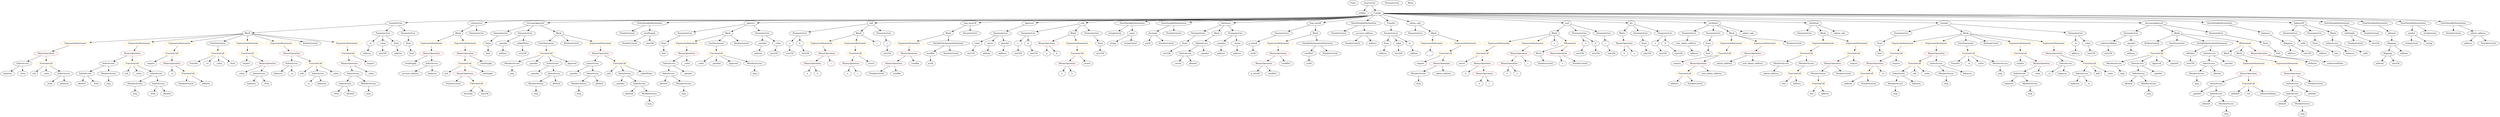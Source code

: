 strict digraph {
	graph [bb="0,0,15171,828"];
	node [label="\N"];
	Enter	[height=0.5,
		pos="8250.6,810",
		width=0.83628];
	Identifier_balances_7	[color=black,
		height=0.5,
		label=balances,
		pos="1592.6,234",
		width=1.1828];
	Identifier__	[color=black,
		height=0.5,
		label=_,
		pos="8699.6,450",
		width=0.75];
	Identifier_admin_address_1	[color=black,
		height=0.5,
		label=admin_address,
		pos="10438,378",
		width=1.862];
	ExpressionStatement_Unnamed_2	[color=orange,
		height=0.5,
		label=ExpressionStatement,
		pos="11568,522",
		width=2.458];
	FunctionCall_Unnamed_2	[color=orange,
		height=0.5,
		label=FunctionCall,
		pos="11504,450",
		width=1.6125];
	ExpressionStatement_Unnamed_2 -> FunctionCall_Unnamed_2	[pos="e,11519,467.79 11552,504.05 11544,495.71 11535,485.49 11527,476.25"];
	ElementaryTypeName_bool	[color=black,
		height=0.5,
		label=bool,
		pos="11400,450",
		width=0.76697];
	Parameter__spender_2	[color=black,
		height=0.5,
		label=_spender,
		pos="3098.6,522",
		width=1.2521];
	ElementaryTypeName_address_18	[color=black,
		height=0.5,
		label=address,
		pos="3098.6,450",
		width=1.0996];
	Parameter__spender_2 -> ElementaryTypeName_address_18	[pos="e,3098.6,468.1 3098.6,503.7 3098.6,496.41 3098.6,487.73 3098.6,479.54"];
	BinaryOperation_Unnamed_19	[color=brown,
		height=0.5,
		label=BinaryOperation,
		pos="13638,306",
		width=1.9867];
	IndexAccess_Unnamed_32	[color=black,
		height=0.5,
		label=IndexAccess,
		pos="13428,234",
		width=1.6402];
	BinaryOperation_Unnamed_19 -> IndexAccess_Unnamed_32	[pos="e,13466,247.91 13596,291 13561,279.61 13513,263.51 13477,251.5"];
	FunctionCall_Unnamed_19	[color=orange,
		height=0.5,
		label=FunctionCall,
		pos="13638,234",
		width=1.6125];
	BinaryOperation_Unnamed_19 -> FunctionCall_Unnamed_19	[pos="e,13638,252.1 13638,287.7 13638,280.41 13638,271.73 13638,263.54"];
	Parameter_None_3	[color=black,
		height=0.5,
		label=None,
		pos="4055.6,522",
		width=0.85014];
	ElementaryTypeName_bool_2	[color=black,
		height=0.5,
		label=bool,
		pos="4055.6,450",
		width=0.76697];
	Parameter_None_3 -> ElementaryTypeName_bool_2	[pos="e,4055.6,468.1 4055.6,503.7 4055.6,496.41 4055.6,487.73 4055.6,479.54"];
	Identifier_a_7	[color=black,
		height=0.5,
		label=a,
		pos="5179.6,306",
		width=0.75];
	ParameterList_Unnamed_19	[color=black,
		height=0.5,
		label=ParameterList,
		pos="10289,594",
		width=1.7095];
	Parameter_new_admin_address	[color=black,
		height=0.5,
		label=new_admin_address,
		pos="10289,522",
		width=2.4164];
	ParameterList_Unnamed_19 -> Parameter_new_admin_address	[pos="e,10289,540.1 10289,575.7 10289,568.41 10289,559.73 10289,551.54"];
	ParameterList_Unnamed_22	[color=black,
		height=0.5,
		label=ParameterList,
		pos="8483.6,810",
		width=1.7095];
	Identifier_assert	[color=black,
		height=0.5,
		label=assert,
		pos="8898.6,378",
		width=0.89172];
	FunctionDefinition_transferFrom	[color=black,
		height=0.5,
		label=transferFrom,
		pos="2446.6,666",
		width=1.6402];
	Block_Unnamed_3	[color=black,
		height=0.5,
		label=Block,
		pos="1571.6,594",
		width=0.90558];
	FunctionDefinition_transferFrom -> Block_Unnamed_3	[pos="e,1603.9,597.59 2389.8,660.46 2226.9,647.42 1759.8,610.06 1614.9,598.47"];
	ParameterList_Unnamed_7	[color=black,
		height=0.5,
		label=ParameterList,
		pos="2369.6,594",
		width=1.7095];
	FunctionDefinition_transferFrom -> ParameterList_Unnamed_7	[pos="e,2387.7,611.47 2428.3,648.41 2418.7,639.69 2406.8,628.85 2396.2,619.21"];
	ParameterList_Unnamed_8	[color=black,
		height=0.5,
		label=ParameterList,
		pos="2517.6,594",
		width=1.7095];
	FunctionDefinition_transferFrom -> ParameterList_Unnamed_8	[pos="e,2500.9,611.47 2463.4,648.41 2472.2,639.78 2483,629.06 2492.7,619.5"];
	ElementaryTypeName_uint8	[color=black,
		height=0.5,
		label=uint8,
		pos="6991.6,522",
		width=0.7947];
	Block_Unnamed_17	[color=black,
		height=0.5,
		label=Block,
		pos="9888.6,594",
		width=0.90558];
	BinaryOperation_Unnamed_29	[color=brown,
		height=0.5,
		label=BinaryOperation,
		pos="9888.6,522",
		width=1.9867];
	Block_Unnamed_17 -> BinaryOperation_Unnamed_29	[pos="e,9888.6,540.1 9888.6,575.7 9888.6,568.41 9888.6,559.73 9888.6,551.54"];
	Identifier__value_11	[color=black,
		height=0.5,
		label=_value,
		pos="4301.6,378",
		width=0.96103];
	Identifier__from_5	[color=black,
		height=0.5,
		label=_from,
		pos="995.58,162",
		width=0.93331];
	ElementaryTypeName_address_20	[color=black,
		height=0.5,
		label=address,
		pos="10318,450",
		width=1.0996];
	NumberLiteral_Unnamed_6	[color=black,
		height=0.5,
		label=NumberLiteral,
		pos="14318,522",
		width=1.765];
	BinaryOperation_Unnamed_23	[color=brown,
		height=0.5,
		label=BinaryOperation,
		pos="11099,378",
		width=1.9867];
	MemberAccess_Unnamed_19	[color=black,
		height=0.5,
		label=MemberAccess,
		pos="10987,306",
		width=1.9174];
	BinaryOperation_Unnamed_23 -> MemberAccess_Unnamed_19	[pos="e,11012,323.15 11073,360.76 11057,351.31 11038,339.26 11022,328.97"];
	NumberLiteral_Unnamed_16	[color=black,
		height=0.5,
		label=NumberLiteral,
		pos="11138,306",
		width=1.765];
	BinaryOperation_Unnamed_23 -> NumberLiteral_Unnamed_16	[pos="e,11128,324.1 11108,359.7 11113,351.98 11118,342.71 11122,334.11"];
	Identifier_add_1	[color=black,
		height=0.5,
		label=add,
		pos="1919.6,306",
		width=0.75];
	FunctionDefinition_constructor	[color=black,
		height=0.5,
		label=constructor,
		pos="2964.6,666",
		width=1.4877];
	Block_Unnamed	[color=black,
		height=0.5,
		label=Block,
		pos="2852.6,594",
		width=0.90558];
	FunctionDefinition_constructor -> Block_Unnamed	[pos="e,2873.7,608.21 2940,649.64 2923.3,639.18 2901,625.26 2883.1,614.09"];
	ParameterList_Unnamed	[color=black,
		height=0.5,
		label=ParameterList,
		pos="2964.6,594",
		width=1.7095];
	FunctionDefinition_constructor -> ParameterList_Unnamed	[pos="e,2964.6,612.1 2964.6,647.7 2964.6,640.41 2964.6,631.73 2964.6,623.54"];
	MemberAccess_Unnamed_12	[color=black,
		height=0.5,
		label=MemberAccess,
		pos="3251.6,234",
		width=1.9174];
	Identifier_msg_12	[color=black,
		height=0.5,
		label=msg,
		pos="3251.6,162",
		width=0.75];
	MemberAccess_Unnamed_12 -> Identifier_msg_12	[pos="e,3251.6,180.1 3251.6,215.7 3251.6,208.41 3251.6,199.73 3251.6,191.54"];
	BooleanLiteral_Unnamed_4	[color=black,
		height=0.5,
		label=BooleanLiteral,
		pos="13053,522",
		width=1.7788];
	ExpressionStatement_Unnamed_19	[color=orange,
		height=0.5,
		label=ExpressionStatement,
		pos="10562,522",
		width=2.458];
	FunctionCall_Unnamed_22	[color=orange,
		height=0.5,
		label=FunctionCall,
		pos="10507,450",
		width=1.6125];
	ExpressionStatement_Unnamed_19 -> FunctionCall_Unnamed_22	[pos="e,10520,467.79 10548,504.05 10542,495.89 10534,485.91 10527,476.82"];
	BinaryOperation_Unnamed_34	[color=brown,
		height=0.5,
		label=BinaryOperation,
		pos="5198.6,378",
		width=1.9867];
	BinaryOperation_Unnamed_34 -> Identifier_a_7	[pos="e,5184.2,324.1 5193.9,359.7 5191.9,352.24 5189.4,343.32 5187.2,334.97"];
	Identifier_c_4	[color=black,
		height=0.5,
		label=c,
		pos="5251.6,306",
		width=0.75];
	BinaryOperation_Unnamed_34 -> Identifier_c_4	[pos="e,5240,322.36 5211.4,360.05 5217.9,351.44 5226,340.81 5233.2,331.33"];
	Identifier__to_4	[color=black,
		height=0.5,
		label=_to,
		pos="1099.6,306",
		width=0.75];
	FunctionDefinition_increaseApproval	[color=black,
		height=0.5,
		label=increaseApproval,
		pos="3309.6,666",
		width=2.0976];
	ParameterList_Unnamed_14	[color=black,
		height=0.5,
		label=ParameterList,
		pos="3105.6,594",
		width=1.7095];
	FunctionDefinition_increaseApproval -> ParameterList_Unnamed_14	[pos="e,3144.5,608.37 3267.8,650.67 3235.2,639.48 3189.8,623.9 3155.3,612.07"];
	ParameterList_Unnamed_13	[color=black,
		height=0.5,
		label=ParameterList,
		pos="3246.6,594",
		width=1.7095];
	FunctionDefinition_increaseApproval -> ParameterList_Unnamed_13	[pos="e,3261.7,611.79 3294.3,648.05 3286.8,639.71 3277.6,629.49 3269.3,620.25"];
	Block_Unnamed_6	[color=black,
		height=0.5,
		label=Block,
		pos="3373.6,594",
		width=0.90558];
	FunctionDefinition_increaseApproval -> Block_Unnamed_6	[pos="e,3359.5,610.36 3325.1,648.05 3333.1,639.26 3343.1,628.36 3351.9,618.74"];
	Parameter_a_1	[color=black,
		height=0.5,
		label=a,
		pos="10085,522",
		width=0.75];
	ElementaryTypeName_uint256_17	[color=black,
		height=0.5,
		label=uint256,
		pos="10130,450",
		width=1.0442];
	Parameter_a_1 -> ElementaryTypeName_uint256_17	[pos="e,10119,467.31 10095,505.12 10100,496.73 10107,486.24 10113,476.73"];
	Identifier_balances_1	[color=black,
		height=0.5,
		label=balances,
		pos="14280,450",
		width=1.1828];
	Mapping_Unnamed_2	[color=black,
		height=0.5,
		label=Mapping,
		pos="14513,450",
		width=1.2105];
	ElementaryTypeName_address_9	[color=black,
		height=0.5,
		label=address,
		pos="14466,378",
		width=1.0996];
	Mapping_Unnamed_2 -> ElementaryTypeName_address_9	[pos="e,14477,395.47 14501,432.41 14496,424.22 14489,414.14 14483,404.95"];
	ElementaryTypeName_uint256_6	[color=black,
		height=0.5,
		label=uint256,
		pos="14561,378",
		width=1.0442];
	Mapping_Unnamed_2 -> ElementaryTypeName_uint256_6	[pos="e,14549,395.47 14524,432.41 14530,424.22 14536,414.14 14543,404.95"];
	Identifier_require_2	[color=black,
		height=0.5,
		label=require,
		pos="973.58,378",
		width=1.0026];
	Parameter__subtractedValue	[color=black,
		height=0.5,
		label=_subtractedValue,
		pos="12787,522",
		width=2.0976];
	ElementaryTypeName_uint256_12	[color=black,
		height=0.5,
		label=uint256,
		pos="12787,450",
		width=1.0442];
	Parameter__subtractedValue -> ElementaryTypeName_uint256_12	[pos="e,12787,468.1 12787,503.7 12787,496.41 12787,487.73 12787,479.54"];
	Identifier_require_7	[color=black,
		height=0.5,
		label=require,
		pos="11225,378",
		width=1.0026];
	Parameter_None_9	[color=black,
		height=0.5,
		label=None,
		pos="6707.6,522",
		width=0.85014];
	ElementaryTypeName_uint256_22	[color=black,
		height=0.5,
		label=uint256,
		pos="6707.6,450",
		width=1.0442];
	Parameter_None_9 -> ElementaryTypeName_uint256_22	[pos="e,6707.6,468.1 6707.6,503.7 6707.6,496.41 6707.6,487.73 6707.6,479.54"];
	Identifier_allowed_2	[color=black,
		height=0.5,
		label=allowed,
		pos="1086.6,162",
		width=1.0858];
	Parameter_a_2	[color=black,
		height=0.5,
		label=a,
		pos="6203.6,522",
		width=0.75];
	ElementaryTypeName_uint256_20	[color=black,
		height=0.5,
		label=uint256,
		pos="6213.6,450",
		width=1.0442];
	Parameter_a_2 -> ElementaryTypeName_uint256_20	[pos="e,6211.1,468.1 6206.1,503.7 6207.1,496.32 6208.4,487.52 6209.5,479.25"];
	Identifier_Transfer	[color=black,
		height=0.5,
		label=Transfer,
		pos="11843,378",
		width=1.1689];
	ElementaryTypeName_bool_3	[color=black,
		height=0.5,
		label=bool,
		pos="3004.6,450",
		width=0.76697];
	StateVariableDeclaration_Unnamed_7	[color=black,
		height=0.5,
		label=StateVariableDeclaration,
		pos="3969.6,666",
		width=2.8184];
	NumberLiteral_Unnamed_9	[color=black,
		height=0.5,
		label=NumberLiteral,
		pos="3834.6,594",
		width=1.765];
	StateVariableDeclaration_Unnamed_7 -> NumberLiteral_Unnamed_9	[pos="e,3864.2,610.35 3937.9,648.59 3918.9,638.75 3894.6,626.14 3874.4,615.63"];
	VariableDeclaration_totalSupply	[color=black,
		height=0.5,
		label=totalSupply,
		pos="3969.6,594",
		width=1.4739];
	StateVariableDeclaration_Unnamed_7 -> VariableDeclaration_totalSupply	[pos="e,3969.6,612.1 3969.6,647.7 3969.6,640.41 3969.6,631.73 3969.6,623.54"];
	ParameterList_Unnamed_5	[color=black,
		height=0.5,
		label=ParameterList,
		pos="11627,594",
		width=1.7095];
	Parameter_None_1	[color=black,
		height=0.5,
		label=None,
		pos="11431,522",
		width=0.85014];
	ParameterList_Unnamed_5 -> Parameter_None_1	[pos="e,11455,533.54 11586,580.09 11554,569.83 11509,554.79 11471,540 11469,539.32 11467,538.6 11465,537.86"];
	ElementaryTypeName_uint256_18	[color=black,
		height=0.5,
		label=uint256,
		pos="10223,450",
		width=1.0442];
	Parameter_b_2	[color=black,
		height=0.5,
		label=b,
		pos="6275.6,522",
		width=0.75];
	ElementaryTypeName_uint256_21	[color=black,
		height=0.5,
		label=uint256,
		pos="6306.6,450",
		width=1.0442];
	Parameter_b_2 -> ElementaryTypeName_uint256_21	[pos="e,6299.1,467.96 6282.9,504.41 6286.4,496.59 6290.6,487.06 6294.5,478.23"];
	VariableDeclaration_vundflw	[color=black,
		height=0.5,
		label=vundflw,
		pos="5684.6,450",
		width=1.1274];
	ElementaryTypeName_uint8_3	[color=black,
		height=0.5,
		label=uint8,
		pos="5684.6,378",
		width=0.7947];
	VariableDeclaration_vundflw -> ElementaryTypeName_uint8_3	[pos="e,5684.6,396.1 5684.6,431.7 5684.6,424.41 5684.6,415.73 5684.6,407.54"];
	FunctionCall_Unnamed_10	[color=orange,
		height=0.5,
		label=FunctionCall,
		pos="1572.6,450",
		width=1.6125];
	Identifier_require_3	[color=black,
		height=0.5,
		label=require,
		pos="1572.6,378",
		width=1.0026];
	FunctionCall_Unnamed_10 -> Identifier_require_3	[pos="e,1572.6,396.1 1572.6,431.7 1572.6,424.41 1572.6,415.73 1572.6,407.54"];
	BinaryOperation_Unnamed_8	[color=brown,
		height=0.5,
		label=BinaryOperation,
		pos="1698.6,378",
		width=1.9867];
	FunctionCall_Unnamed_10 -> BinaryOperation_Unnamed_8	[pos="e,1670,394.89 1599.9,433.81 1617.5,424.06 1640.5,411.26 1659.9,400.48"];
	ParameterList_Unnamed_21	[color=black,
		height=0.5,
		label=ParameterList,
		pos="10987,594",
		width=1.7095];
	Identifier__from_1	[color=black,
		height=0.5,
		label=_from,
		pos="2135.6,162",
		width=0.93331];
	FunctionCall_Unnamed_25	[color=orange,
		height=0.5,
		label=FunctionCall,
		pos="10987,234",
		width=1.6125];
	MemberAccess_Unnamed_19 -> FunctionCall_Unnamed_25	[pos="e,10987,252.1 10987,287.7 10987,280.41 10987,271.73 10987,263.54"];
	Identifier_this_1	[color=black,
		height=0.5,
		label=this,
		pos="10771,234",
		width=0.75];
	Block_Unnamed_15	[color=black,
		height=0.5,
		label=Block,
		pos="9431.6,594",
		width=0.90558];
	ExpressionStatement_Unnamed_24	[color=orange,
		height=0.5,
		label=ExpressionStatement,
		pos="9103.6,522",
		width=2.458];
	Block_Unnamed_15 -> ExpressionStatement_Unnamed_24	[pos="e,9162.9,535.67 9401.3,586.54 9350,575.58 9244.6,553.09 9174,538.02"];
	ExpressionStatement_Unnamed_23	[color=orange,
		height=0.5,
		label=ExpressionStatement,
		pos="9298.6,522",
		width=2.458];
	Block_Unnamed_15 -> ExpressionStatement_Unnamed_23	[pos="e,9329.5,539.25 9408.4,580.81 9389.4,570.82 9362.1,556.45 9339.5,544.53"];
	Identifier_c_2	[color=black,
		height=0.5,
		label=c,
		pos="9431.6,522",
		width=0.75];
	Block_Unnamed_15 -> Identifier_c_2	[pos="e,9431.6,540.1 9431.6,575.7 9431.6,568.41 9431.6,559.73 9431.6,551.54"];
	IfStatement_Unnamed_1	[color=orange,
		height=0.5,
		label=IfStatement,
		pos="9529.6,522",
		width=1.4739];
	Block_Unnamed_15 -> IfStatement_Unnamed_1	[pos="e,9507.5,538.76 9450.9,579.17 9464.4,569.54 9482.7,556.47 9498.3,545.37"];
	EmitStatement_Unnamed_3	[color=black,
		height=0.5,
		label=EmitStatement,
		pos="3363.6,522",
		width=1.7788];
	FunctionCall_Unnamed_18	[color=orange,
		height=0.5,
		label=FunctionCall,
		pos="3363.6,450",
		width=1.6125];
	EmitStatement_Unnamed_3 -> FunctionCall_Unnamed_18	[pos="e,3363.6,468.1 3363.6,503.7 3363.6,496.41 3363.6,487.73 3363.6,479.54"];
	FunctionCall_Unnamed_8	[color=orange,
		height=0.5,
		label=FunctionCall,
		pos="1099.6,450",
		width=1.6125];
	FunctionCall_Unnamed_8 -> Identifier_require_2	[pos="e,997.06,392.04 1072.2,433.81 1053,423.15 1027.3,408.83 1006.9,397.5"];
	BinaryOperation_Unnamed_7	[color=brown,
		height=0.5,
		label=BinaryOperation,
		pos="1099.6,378",
		width=1.9867];
	FunctionCall_Unnamed_8 -> BinaryOperation_Unnamed_7	[pos="e,1099.6,396.1 1099.6,431.7 1099.6,424.41 1099.6,415.73 1099.6,407.54"];
	FunctionDefinition_approve	[color=black,
		height=0.5,
		label=approve,
		pos="4499.6,666",
		width=1.1412];
	ParameterList_Unnamed_10	[color=black,
		height=0.5,
		label=ParameterList,
		pos="4177.6,594",
		width=1.7095];
	FunctionDefinition_approve -> ParameterList_Unnamed_10	[pos="e,4226,605.54 4463.3,657.11 4408.3,645.16 4303.4,622.35 4237.1,607.95"];
	Block_Unnamed_4	[color=black,
		height=0.5,
		label=Block,
		pos="4436.6,594",
		width=0.90558];
	FunctionDefinition_approve -> Block_Unnamed_4	[pos="e,4450.7,610.67 4485,648.76 4477.1,639.98 4467.1,628.96 4458.4,619.19"];
	ParameterList_Unnamed_9	[color=black,
		height=0.5,
		label=ParameterList,
		pos="4636.6,594",
		width=1.7095];
	FunctionDefinition_approve -> ParameterList_Unnamed_9	[pos="e,4607.3,609.98 4525.7,651.67 4545.9,641.35 4574.2,626.89 4597.1,615.15"];
	Identifier_require_1	[color=black,
		height=0.5,
		label=require,
		pos="12255,378",
		width=1.0026];
	VariableDeclaration_decimals	[color=black,
		height=0.5,
		label=decimals,
		pos="7027.6,594",
		width=1.1967];
	VariableDeclaration_decimals -> ElementaryTypeName_uint8	[pos="e,7000,539.31 7018.9,576.05 7014.7,568.03 7009.7,558.26 7005.1,549.3"];
	NumberLiteral_Unnamed_4	[color=black,
		height=0.5,
		label=NumberLiteral,
		pos="7101.6,522",
		width=1.765];
	VariableDeclaration_decimals -> NumberLiteral_Unnamed_4	[pos="e,7084.1,539.55 7044.4,577.12 7053.6,568.36 7065.3,557.29 7075.7,547.45"];
	ElementaryTypeName_uint256_9	[color=black,
		height=0.5,
		label=uint256,
		pos="4721.6,450",
		width=1.0442];
	BinaryOperation_Unnamed_30	[color=brown,
		height=0.5,
		label=BinaryOperation,
		pos="6509.6,378",
		width=1.9867];
	Identifier_a_4	[color=black,
		height=0.5,
		label=a,
		pos="6473.6,306",
		width=0.75];
	BinaryOperation_Unnamed_30 -> Identifier_a_4	[pos="e,6481.9,323.14 6500.7,359.7 6496.6,351.75 6491.7,342.16 6487.1,333.34"];
	Identifier_b_3	[color=black,
		height=0.5,
		label=b,
		pos="6545.6,306",
		width=0.75];
	BinaryOperation_Unnamed_30 -> Identifier_b_3	[pos="e,6537.3,323.14 6518.5,359.7 6522.6,351.75 6527.5,342.16 6532,333.34"];
	Identifier__owner	[color=black,
		height=0.5,
		label=_owner,
		pos="7172.6,378",
		width=1.0719];
	Identifier_require_6	[color=black,
		height=0.5,
		label=require,
		pos="10155,378",
		width=1.0026];
	Identifier_admin_address_2	[color=black,
		height=0.5,
		label=admin_address,
		pos="10699,306",
		width=1.862];
	Identifier_require_5	[color=black,
		height=0.5,
		label=require,
		pos="8650.6,378",
		width=1.0026];
	Identifier__from	[color=black,
		height=0.5,
		label=_from,
		pos="1686.6,234",
		width=0.93331];
	ParameterList_Unnamed_26	[color=black,
		height=0.5,
		label=ParameterList,
		pos="10001,594",
		width=1.7095];
	Parameter_None_8	[color=black,
		height=0.5,
		label=None,
		pos="10009,522",
		width=0.85014];
	ParameterList_Unnamed_26 -> Parameter_None_8	[pos="e,10007,540.1 10003,575.7 10003,568.41 10004,559.73 10005,551.54"];
	Identifier_msg_9	[color=black,
		height=0.5,
		label=msg,
		pos="3508.6,162",
		width=0.75];
	BinaryOperation_Unnamed_32	[color=brown,
		height=0.5,
		label=BinaryOperation,
		pos="5034.6,450",
		width=1.9867];
	BinaryOperation_Unnamed_33	[color=brown,
		height=0.5,
		label=BinaryOperation,
		pos="4948.6,378",
		width=1.9867];
	BinaryOperation_Unnamed_32 -> BinaryOperation_Unnamed_33	[pos="e,4969.1,395.71 5014.2,432.41 5003.4,423.58 4989.8,412.57 4977.9,402.84"];
	Identifier_c_3	[color=black,
		height=0.5,
		label=c,
		pos="5065.6,378",
		width=0.75];
	BinaryOperation_Unnamed_32 -> Identifier_c_3	[pos="e,5058.2,395.62 5042.2,431.7 5045.7,423.95 5049.8,414.64 5053.6,406.02"];
	FunctionCall_Unnamed	[color=orange,
		height=0.5,
		label=FunctionCall,
		pos="2851.6,378",
		width=1.6125];
	Identifier_mul	[color=black,
		height=0.5,
		label=mul,
		pos="2747.6,306",
		width=0.75];
	FunctionCall_Unnamed -> Identifier_mul	[pos="e,2766.2,319.56 2828,361.12 2812.4,350.6 2791.8,336.75 2775.4,325.7"];
	BinaryOperation_Unnamed_1	[color=brown,
		height=0.5,
		label=BinaryOperation,
		pos="2864.6,306",
		width=1.9867];
	FunctionCall_Unnamed -> BinaryOperation_Unnamed_1	[pos="e,2861.4,324.1 2854.8,359.7 2856.2,352.32 2857.8,343.52 2859.3,335.25"];
	Identifier_initSupply	[color=black,
		height=0.5,
		label=initSupply,
		pos="3002.6,306",
		width=1.3353];
	FunctionCall_Unnamed -> Identifier_initSupply	[pos="e,2973.1,320.65 2882.9,362.5 2906.1,351.74 2937.9,336.99 2962.9,325.41"];
	ElementaryTypeName_address_2	[color=black,
		height=0.5,
		label=address,
		pos="13917,450",
		width=1.0996];
	Identifier_balances_6	[color=black,
		height=0.5,
		label=balances,
		pos="12599,234",
		width=1.1828];
	MemberAccess_Unnamed_11	[color=black,
		height=0.5,
		label=MemberAccess,
		pos="3120.6,378",
		width=1.9174];
	FunctionCall_Unnamed_18 -> MemberAccess_Unnamed_11	[pos="e,3165.6,391.97 3322.1,437.05 3282,425.49 3220.9,407.9 3176.5,395.11"];
	Identifier__spender_5	[color=black,
		height=0.5,
		label=_spender,
		pos="3252.6,378",
		width=1.2521];
	FunctionCall_Unnamed_18 -> Identifier__spender_5	[pos="e,3275.9,393.7 3338.7,433.29 3323,423.38 3302.5,410.48 3285.5,399.74"];
	IndexAccess_Unnamed_26	[color=black,
		height=0.5,
		label=IndexAccess,
		pos="3374.6,378",
		width=1.6402];
	FunctionCall_Unnamed_18 -> IndexAccess_Unnamed_26	[pos="e,3371.9,396.1 3366.3,431.7 3367.5,424.32 3368.8,415.52 3370.1,407.25"];
	Identifier_Approval_1	[color=black,
		height=0.5,
		label=Approval,
		pos="3497.6,378",
		width=1.266];
	FunctionCall_Unnamed_18 -> Identifier_Approval_1	[pos="e,3471.2,392.8 3392.3,433.98 3412.4,423.49 3439.4,409.39 3461,398.09"];
	MemberAccess_Unnamed_13	[color=black,
		height=0.5,
		label=MemberAccess,
		pos="13281,306",
		width=1.9174];
	Identifier_msg_13	[color=black,
		height=0.5,
		label=msg,
		pos="13281,234",
		width=0.75];
	MemberAccess_Unnamed_13 -> Identifier_msg_13	[pos="e,13281,252.1 13281,287.7 13281,280.41 13281,271.73 13281,263.54"];
	NumberLiteral_Unnamed_1	[color=black,
		height=0.5,
		label=NumberLiteral,
		pos="14898,594",
		width=1.765];
	Identifier_msg_10	[color=black,
		height=0.5,
		label=msg,
		pos="3953.6,90",
		width=0.75];
	ElementaryTypeName_address_4	[color=black,
		height=0.5,
		label=address,
		pos="8410.6,450",
		width=1.0996];
	IndexAccess_Unnamed_12	[color=black,
		height=0.5,
		label=IndexAccess,
		pos="1847.6,378",
		width=1.6402];
	Identifier_balances_10	[color=black,
		height=0.5,
		label=balances,
		pos="1759.6,306",
		width=1.1828];
	IndexAccess_Unnamed_12 -> Identifier_balances_10	[pos="e,1779,322.43 1827.2,360.76 1815.5,351.47 1800.6,339.67 1787.9,329.49"];
	Identifier__to_5	[color=black,
		height=0.5,
		label=_to,
		pos="1847.6,306",
		width=0.75];
	IndexAccess_Unnamed_12 -> Identifier__to_5	[pos="e,1847.6,324.1 1847.6,359.7 1847.6,352.41 1847.6,343.73 1847.6,335.54"];
	BinaryOperation_Unnamed_14	[color=brown,
		height=0.5,
		label=BinaryOperation,
		pos="3680.6,450",
		width=1.9867];
	IndexAccess_Unnamed_22	[color=black,
		height=0.5,
		label=IndexAccess,
		pos="3620.6,378",
		width=1.6402];
	BinaryOperation_Unnamed_14 -> IndexAccess_Unnamed_22	[pos="e,3635,395.79 3666.1,432.05 3658.9,423.71 3650.1,413.49 3642.2,404.25"];
	FunctionCall_Unnamed_17	[color=orange,
		height=0.5,
		label=FunctionCall,
		pos="3791.6,378",
		width=1.6125];
	BinaryOperation_Unnamed_14 -> FunctionCall_Unnamed_17	[pos="e,3766.7,394.67 3706.3,432.76 3721.5,423.18 3741,410.92 3757.4,400.53"];
	VariableDeclaration_vundflw1	[color=black,
		height=0.5,
		label=vundflw1,
		pos="7975.6,450",
		width=1.2521];
	ElementaryTypeName_uint8_2	[color=black,
		height=0.5,
		label=uint8,
		pos="7975.6,378",
		width=0.7947];
	VariableDeclaration_vundflw1 -> ElementaryTypeName_uint8_2	[pos="e,7975.6,396.1 7975.6,431.7 7975.6,424.41 7975.6,415.73 7975.6,407.54"];
	Identifier_allowed_6	[color=black,
		height=0.5,
		label=allowed,
		pos="3827.6,162",
		width=1.0858];
	ElementaryTypeName_uint256_7	[color=black,
		height=0.5,
		label=uint256,
		pos="5926.6,450",
		width=1.0442];
	Identifier_allowed_8	[color=black,
		height=0.5,
		label=allowed,
		pos="13407,306",
		width=1.0858];
	Identifier__to_3	[color=black,
		height=0.5,
		label=_to,
		pos="11930,378",
		width=0.75];
	ExpressionStatement_Unnamed_26	[color=orange,
		height=0.5,
		label=ExpressionStatement,
		pos="5019.6,522",
		width=2.458];
	ExpressionStatement_Unnamed_26 -> BinaryOperation_Unnamed_32	[pos="e,5030.9,468.1 5023.3,503.7 5024.9,496.32 5026.8,487.52 5028.5,479.25"];
	ParameterList_Unnamed_20	[color=black,
		height=0.5,
		label=ParameterList,
		pos="10430,594",
		width=1.7095];
	Parameter_None_7	[color=black,
		height=0.5,
		label=None,
		pos="10425,522",
		width=0.85014];
	ParameterList_Unnamed_20 -> Parameter_None_7	[pos="e,10426,540.1 10428,575.7 10428,568.41 10427,559.73 10427,551.54"];
	VariableDeclaration_from	[color=black,
		height=0.5,
		label=from,
		pos="8429.6,522",
		width=0.7947];
	VariableDeclaration_from -> ElementaryTypeName_address_4	[pos="e,8415.3,468.28 8425,504.05 8423,496.6 8420.5,487.64 8418.2,479.22"];
	stringLiteral_Unnamed_2	[color=black,
		height=0.5,
		label=stringLiteral,
		pos="14652,522",
		width=1.5016];
	ExpressionStatement_Unnamed_22	[color=orange,
		height=0.5,
		label=ExpressionStatement,
		pos="11099,522",
		width=2.458];
	FunctionCall_Unnamed_26	[color=orange,
		height=0.5,
		label=FunctionCall,
		pos="10940,450",
		width=1.6125];
	ExpressionStatement_Unnamed_22 -> FunctionCall_Unnamed_26	[pos="e,10972,465.28 11063,505.12 11039,494.63 11007,480.85 10982,469.82"];
	Parameter__to_1	[color=black,
		height=0.5,
		label=_to,
		pos="2282.6,522",
		width=0.75];
	ElementaryTypeName_address_13	[color=black,
		height=0.5,
		label=address,
		pos="2267.6,450",
		width=1.0996];
	Parameter__to_1 -> ElementaryTypeName_address_13	[pos="e,2271.2,468.1 2278.9,503.7 2277.3,496.32 2275.4,487.52 2273.6,479.25"];
	ExpressionStatement_Unnamed_18	[color=orange,
		height=0.5,
		label=ExpressionStatement,
		pos="8713.6,522",
		width=2.458];
	ExpressionStatement_Unnamed_18 -> Identifier__	[pos="e,8703,468.1 8710.1,503.7 8708.6,496.32 8706.9,487.52 8705.2,479.25"];
	Identifier_a	[color=black,
		height=0.5,
		label=a,
		pos="9516.6,378",
		width=0.75];
	NumberLiteral_Unnamed_2	[color=black,
		height=0.5,
		label=NumberLiteral,
		pos="8222.6,522",
		width=1.765];
	VariableDeclaration_admin_address	[color=black,
		height=0.5,
		label=admin_address,
		pos="15047,594",
		width=1.862];
	ElementaryTypeName_address	[color=black,
		height=0.5,
		label=address,
		pos="14987,522",
		width=1.0996];
	VariableDeclaration_admin_address -> ElementaryTypeName_address	[pos="e,15001,539.31 15032,576.05 15025,567.59 15016,557.19 15008,547.84"];
	NumberLiteral_Unnamed	[color=black,
		height=0.5,
		label=NumberLiteral,
		pos="15108,522",
		width=1.765];
	VariableDeclaration_admin_address -> NumberLiteral_Unnamed	[pos="e,15093,539.79 15061,576.05 15069,567.71 15078,557.49 15086,548.25"];
	BinaryOperation_Unnamed_25	[color=brown,
		height=0.5,
		label=BinaryOperation,
		pos="9241.6,450",
		width=1.9867];
	BinaryOperation_Unnamed_26	[color=brown,
		height=0.5,
		label=BinaryOperation,
		pos="9181.6,378",
		width=1.9867];
	BinaryOperation_Unnamed_25 -> BinaryOperation_Unnamed_26	[pos="e,9196,395.79 9227.1,432.05 9219.9,423.71 9211.1,413.49 9203.2,404.25"];
	Identifier_c	[color=black,
		height=0.5,
		label=c,
		pos="9298.6,378",
		width=0.75];
	BinaryOperation_Unnamed_25 -> Identifier_c	[pos="e,9286.1,394.36 9255.4,432.05 9262.5,423.35 9271.2,412.59 9279,403.03"];
	Parameter_c_1	[color=black,
		height=0.5,
		label=c,
		pos="5419.6,522",
		width=0.75];
	ElementaryTypeName_uint256_25	[color=black,
		height=0.5,
		label=uint256,
		pos="5419.6,450",
		width=1.0442];
	Parameter_c_1 -> ElementaryTypeName_uint256_25	[pos="e,5419.6,468.1 5419.6,503.7 5419.6,496.41 5419.6,487.73 5419.6,479.54"];
	ExpressionStatement_Unnamed_12	[color=orange,
		height=0.5,
		label=ExpressionStatement,
		pos="4192.6,522",
		width=2.458];
	BinaryOperation_Unnamed_13	[color=brown,
		height=0.5,
		label=BinaryOperation,
		pos="4192.6,450",
		width=1.9867];
	ExpressionStatement_Unnamed_12 -> BinaryOperation_Unnamed_13	[pos="e,4192.6,468.1 4192.6,503.7 4192.6,496.41 4192.6,487.73 4192.6,479.54"];
	Identifier_sub_1	[color=black,
		height=0.5,
		label=sub,
		pos="215.58,306",
		width=0.75];
	FunctionDefinition_add	[color=black,
		height=0.5,
		label=add,
		pos="5294.6,666",
		width=0.75];
	ParameterList_Unnamed_29	[color=black,
		height=0.5,
		label=ParameterList,
		pos="4886.6,594",
		width=1.7095];
	FunctionDefinition_add -> ParameterList_Unnamed_29	[pos="e,4938.7,603.95 5268.4,660.51 5204.9,649.62 5041.1,621.51 4950,605.88"];
	Block_Unnamed_19	[color=black,
		height=0.5,
		label=Block,
		pos="5237.6,594",
		width=0.90558];
	FunctionDefinition_add -> Block_Unnamed_19	[pos="e,5250.3,610.64 5282.2,649.81 5275,640.94 5265.7,629.55 5257.5,619.45"];
	ParameterList_Unnamed_30	[color=black,
		height=0.5,
		label=ParameterList,
		pos="5373.6,594",
		width=1.7095];
	FunctionDefinition_add -> ParameterList_Unnamed_30	[pos="e,5354.9,611.51 5310.2,651.17 5320.5,642 5334.4,629.73 5346.5,618.99"];
	Identifier_allowed_3	[color=black,
		height=0.5,
		label=allowed,
		pos="4039.6,234",
		width=1.0858];
	IndexAccess_Unnamed_13	[color=black,
		height=0.5,
		label=IndexAccess,
		pos="2023.6,306",
		width=1.6402];
	Identifier__to_6	[color=black,
		height=0.5,
		label=_to,
		pos="1961.6,234",
		width=0.75];
	IndexAccess_Unnamed_13 -> Identifier__to_6	[pos="e,1974.9,250.04 2008.9,288.41 2001,279.5 1991.1,268.35 1982.4,258.56"];
	Identifier_balances_11	[color=black,
		height=0.5,
		label=balances,
		pos="2049.6,234",
		width=1.1828];
	IndexAccess_Unnamed_13 -> Identifier_balances_11	[pos="e,2043.2,252.1 2030,287.7 2032.8,280.15 2036.2,271.12 2039.3,262.68"];
	ElementaryTypeName_address_12	[color=black,
		height=0.5,
		label=address,
		pos="2457.6,450",
		width=1.0996];
	Identifier_msg_18	[color=black,
		height=0.5,
		label=msg,
		pos="8641.6,234",
		width=0.75];
	ElementaryTypeName_address_19	[color=black,
		height=0.5,
		label=address,
		pos="12926,450",
		width=1.0996];
	Identifier_oldValue_1	[color=black,
		height=0.5,
		label=oldValue,
		pos="13549,162",
		width=1.2105];
	BinaryOperation_Unnamed_36	[color=brown,
		height=0.5,
		label=BinaryOperation,
		pos="5462.6,378",
		width=1.9867];
	NumberLiteral_Unnamed_20	[color=black,
		height=0.5,
		label=NumberLiteral,
		pos="5411.6,306",
		width=1.765];
	BinaryOperation_Unnamed_36 -> NumberLiteral_Unnamed_20	[pos="e,5423.8,323.79 5450.2,360.05 5444.3,351.89 5437,341.91 5430.4,332.82"];
	Identifier_vundflw_1	[color=black,
		height=0.5,
		label=vundflw,
		pos="5533.6,306",
		width=1.1274];
	BinaryOperation_Unnamed_36 -> Identifier_vundflw_1	[pos="e,5517.5,322.83 5479.8,360.05 5488.7,351.29 5499.7,340.45 5509.4,330.86"];
	Parameter_c	[color=black,
		height=0.5,
		label=c,
		pos="9771.6,522",
		width=0.75];
	ElementaryTypeName_uint256_16	[color=black,
		height=0.5,
		label=uint256,
		pos="9798.6,450",
		width=1.0442];
	Parameter_c -> ElementaryTypeName_uint256_16	[pos="e,9792.1,467.79 9778.1,504.05 9781.1,496.32 9784.7,486.96 9788.1,478.27"];
	ExpressionStatement_Unnamed_4	[color=orange,
		height=0.5,
		label=ExpressionStatement,
		pos="11763,522",
		width=2.458];
	BinaryOperation_Unnamed_5	[color=brown,
		height=0.5,
		label=BinaryOperation,
		pos="11724,450",
		width=1.9867];
	ExpressionStatement_Unnamed_4 -> BinaryOperation_Unnamed_5	[pos="e,11733,468.1 11753,503.7 11749,495.98 11743,486.71 11739,478.11"];
	Identifier_this	[color=black,
		height=0.5,
		label=this,
		pos="10944,162",
		width=0.75];
	EmitStatement_Unnamed	[color=black,
		height=0.5,
		label=EmitStatement,
		pos="11934,522",
		width=1.7788];
	FunctionCall_Unnamed_7	[color=orange,
		height=0.5,
		label=FunctionCall,
		pos="11934,450",
		width=1.6125];
	EmitStatement_Unnamed -> FunctionCall_Unnamed_7	[pos="e,11934,468.1 11934,503.7 11934,496.41 11934,487.73 11934,479.54"];
	Identifier__value_6	[color=black,
		height=0.5,
		label=_value,
		pos="295.58,306",
		width=0.96103];
	ElementaryTypeName_string	[color=black,
		height=0.5,
		label=string,
		pos="6787.6,522",
		width=0.864];
	Identifier_msg_8	[color=black,
		height=0.5,
		label=msg,
		pos="4641.6,306",
		width=0.75];
	BinaryOperation_Unnamed_3	[color=brown,
		height=0.5,
		label=BinaryOperation,
		pos="11351,378",
		width=1.9867];
	FunctionCall_Unnamed_3	[color=orange,
		height=0.5,
		label=FunctionCall,
		pos="11278,306",
		width=1.6125];
	BinaryOperation_Unnamed_3 -> FunctionCall_Unnamed_3	[pos="e,11295,323.47 11333,360.41 11324,351.69 11313,340.85 11303,331.21"];
	Identifier__to	[color=black,
		height=0.5,
		label=_to,
		pos="11381,306",
		width=0.75];
	BinaryOperation_Unnamed_3 -> Identifier__to	[pos="e,11373,323.62 11358,359.7 11361,351.95 11365,342.64 11369,334.02"];
	NumberLiteral_Unnamed_10	[color=black,
		height=0.5,
		label=NumberLiteral,
		pos="2794.6,234",
		width=1.765];
	NumberLiteral_Unnamed_18	[color=black,
		height=0.5,
		label=NumberLiteral,
		pos="9407.6,378",
		width=1.765];
	ExpressionStatement_Unnamed_21	[color=orange,
		height=0.5,
		label=ExpressionStatement,
		pos="11294,522",
		width=2.458];
	FunctionCall_Unnamed_24	[color=orange,
		height=0.5,
		label=FunctionCall,
		pos="11225,450",
		width=1.6125];
	ExpressionStatement_Unnamed_21 -> FunctionCall_Unnamed_24	[pos="e,11241,467.31 11277,504.05 11268,495.42 11258,484.76 11249,475.27"];
	Identifier_assert_2	[color=black,
		height=0.5,
		label=assert,
		pos="5320.6,378",
		width=0.89172];
	ElementaryTypeName_address_7	[color=black,
		height=0.5,
		label=address,
		pos="11171,234",
		width=1.0996];
	MemberAccess_Unnamed_18	[color=black,
		height=0.5,
		label=MemberAccess,
		pos="8641.6,306",
		width=1.9174];
	MemberAccess_Unnamed_18 -> Identifier_msg_18	[pos="e,8641.6,252.1 8641.6,287.7 8641.6,280.41 8641.6,271.73 8641.6,263.54"];
	Identifier_allowed_7	[color=black,
		height=0.5,
		label=allowed,
		pos="3377.6,234",
		width=1.0858];
	Identifier__spender_3	[color=black,
		height=0.5,
		label=_spender,
		pos="3498.6,306",
		width=1.2521];
	Identifier_allowed_11	[color=black,
		height=0.5,
		label=allowed,
		pos="12948,234",
		width=1.0858];
	Identifier__to_1	[color=black,
		height=0.5,
		label=_to,
		pos="12435,306",
		width=0.75];
	Block_Unnamed_2	[color=black,
		height=0.5,
		label=Block,
		pos="11934,594",
		width=0.90558];
	Block_Unnamed_2 -> ExpressionStatement_Unnamed_2	[pos="e,11630,535.01 11903,587.15 11846,576.23 11722,552.46 11641,537.12"];
	Block_Unnamed_2 -> ExpressionStatement_Unnamed_4	[pos="e,11801,538.62 11908,582.52 11882,572.07 11843,555.76 11811,542.85"];
	Block_Unnamed_2 -> EmitStatement_Unnamed	[pos="e,11934,540.1 11934,575.7 11934,568.41 11934,559.73 11934,551.54"];
	BooleanLiteral_Unnamed	[color=black,
		height=0.5,
		label=BooleanLiteral,
		pos="12080,522",
		width=1.7788];
	Block_Unnamed_2 -> BooleanLiteral_Unnamed	[pos="e,12048,538.13 11958,581.44 11979,571.03 12012,555.5 12038,543.07"];
	ExpressionStatement_Unnamed_3	[color=orange,
		height=0.5,
		label=ExpressionStatement,
		pos="12251,522",
		width=2.458];
	Block_Unnamed_2 -> ExpressionStatement_Unnamed_3	[pos="e,12192,535.91 11964,586.35 12013,575.41 12113,553.32 12181,538.35"];
	ExpressionStatement_Unnamed_5	[color=orange,
		height=0.5,
		label=ExpressionStatement,
		pos="12446,522",
		width=2.458];
	Block_Unnamed_2 -> ExpressionStatement_Unnamed_5	[pos="e,12381,534.65 11966,589.39 12035,581.44 12206,561.4 12348,540 12355,538.92 12362,537.75 12370,536.53"];
	ParameterList_Unnamed_1	[color=black,
		height=0.5,
		label=ParameterList,
		pos="13926,594",
		width=1.7095];
	Parameter__addr	[color=black,
		height=0.5,
		label=_addr,
		pos="13988,522",
		width=0.90558];
	ParameterList_Unnamed_1 -> Parameter__addr	[pos="e,13974,538.36 13941,576.05 13948,567.26 13958,556.36 13967,546.74"];
	NumberLiteral_Unnamed_3	[color=black,
		height=0.5,
		label=NumberLiteral,
		pos="8165.6,594",
		width=1.765];
	FunctionCall_Unnamed_25 -> Identifier_this	[pos="e,10953,178.83 10976,216.05 10971,207.82 10965,197.76 10959,188.61"];
	ElementaryTypeName_address_22	[color=black,
		height=0.5,
		label=address,
		pos="11029,162",
		width=1.0996];
	FunctionCall_Unnamed_25 -> ElementaryTypeName_address_22	[pos="e,11019,179.79 10997,216.05 11002,208.06 11007,198.33 11013,189.4"];
	ExpressionStatement_Unnamed_17	[color=orange,
		height=0.5,
		label=ExpressionStatement,
		pos="8908.6,522",
		width=2.458];
	FunctionCall_Unnamed_21	[color=orange,
		height=0.5,
		label=FunctionCall,
		pos="8802.6,450",
		width=1.6125];
	ExpressionStatement_Unnamed_17 -> FunctionCall_Unnamed_21	[pos="e,8826.4,466.75 8883.5,504.41 8869.2,494.97 8851.1,483.03 8835.6,472.83"];
	VariableDeclaration_allowed	[color=black,
		height=0.5,
		label=allowed,
		pos="14534,594",
		width=1.0858];
	Mapping_Unnamed_1	[color=black,
		height=0.5,
		label=Mapping,
		pos="14536,522",
		width=1.2105];
	VariableDeclaration_allowed -> Mapping_Unnamed_1	[pos="e,14535,540.1 14534,575.7 14534,568.41 14535,559.73 14535,551.54"];
	Block_Unnamed_20	[color=black,
		height=0.5,
		label=Block,
		pos="5778.6,594",
		width=0.90558];
	ExpressionStatement_Unnamed_28	[color=orange,
		height=0.5,
		label=ExpressionStatement,
		pos="5552.6,522",
		width=2.458];
	Block_Unnamed_20 -> ExpressionStatement_Unnamed_28	[pos="e,5599.8,537.64 5750.9,584.42 5716.1,573.66 5655.7,554.94 5610.6,540.98"];
	VariableDeclarationStatement_Unnamed_2	[color=black,
		height=0.5,
		label=VariableDeclarationStatement,
		pos="5778.6,522",
		width=3.3174];
	Block_Unnamed_20 -> VariableDeclarationStatement_Unnamed_2	[pos="e,5778.6,540.1 5778.6,575.7 5778.6,568.41 5778.6,559.73 5778.6,551.54"];
	Identifier_sub_2	[color=black,
		height=0.5,
		label=sub,
		pos="803.58,306",
		width=0.75];
	MemberAccess_Unnamed_16	[color=black,
		height=0.5,
		label=MemberAccess,
		pos="12810,378",
		width=1.9174];
	Identifier_msg_16	[color=black,
		height=0.5,
		label=msg,
		pos="12907,306",
		width=0.75];
	MemberAccess_Unnamed_16 -> Identifier_msg_16	[pos="e,12889,319.88 12832,360.76 12846,350.56 12865,337.33 12879,326.55"];
	Identifier_sub_3	[color=black,
		height=0.5,
		label=sub,
		pos="13638,162",
		width=0.75];
	ElementaryTypeName_uint256_15	[color=black,
		height=0.5,
		label=uint256,
		pos="9705.6,450",
		width=1.0442];
	Parameter_a	[color=black,
		height=0.5,
		label=a,
		pos="9627.6,522",
		width=0.75];
	ElementaryTypeName_uint256_14	[color=black,
		height=0.5,
		label=uint256,
		pos="9612.6,450",
		width=1.0442];
	Parameter_a -> ElementaryTypeName_uint256_14	[pos="e,9616.2,468.1 9623.9,503.7 9622.3,496.32 9620.4,487.52 9618.6,479.25"];
	Parameter__spender_3	[color=black,
		height=0.5,
		label=_spender,
		pos="12926,522",
		width=1.2521];
	Parameter__spender_3 -> ElementaryTypeName_address_19	[pos="e,12926,468.1 12926,503.7 12926,496.41 12926,487.73 12926,479.54"];
	Identifier_msg_1	[color=black,
		height=0.5,
		label=msg,
		pos="11791,234",
		width=0.75];
	BinaryOperation_Unnamed_27	[color=brown,
		height=0.5,
		label=BinaryOperation,
		pos="9020.6,378",
		width=1.9867];
	Identifier_b_1	[color=black,
		height=0.5,
		label=b,
		pos="8914.6,306",
		width=0.75];
	BinaryOperation_Unnamed_27 -> Identifier_b_1	[pos="e,8933.4,319.43 8996,360.76 8980,350.23 8959.2,336.48 8942.6,325.52"];
	BinaryOperation_Unnamed_28	[color=brown,
		height=0.5,
		label=BinaryOperation,
		pos="9031.6,306",
		width=1.9867];
	BinaryOperation_Unnamed_27 -> BinaryOperation_Unnamed_28	[pos="e,9028.9,324.1 9023.3,359.7 9024.5,352.32 9025.8,343.52 9027.1,335.25"];
	FunctionDefinition_bug_intou39	[color=black,
		height=0.5,
		label=bug_intou39,
		pos="5933.6,666",
		width=1.5848];
	FunctionDefinition_bug_intou39 -> Block_Unnamed_20	[pos="e,5803.2,606.1 5901.8,650.67 5876.2,639.06 5840,622.74 5813.5,610.77"];
	ParameterList_Unnamed_31	[color=black,
		height=0.5,
		label=ParameterList,
		pos="5933.6,594",
		width=1.7095];
	FunctionDefinition_bug_intou39 -> ParameterList_Unnamed_31	[pos="e,5933.6,612.1 5933.6,647.7 5933.6,640.41 5933.6,631.73 5933.6,623.54"];
	IndexAccess_Unnamed_35	[color=black,
		height=0.5,
		label=IndexAccess,
		pos="13011,306",
		width=1.6402];
	IndexAccess_Unnamed_35 -> Identifier_allowed_11	[pos="e,12962,250.99 12996,288.41 12988,279.74 12978,268.97 12970,259.38"];
	MemberAccess_Unnamed_17	[color=black,
		height=0.5,
		label=MemberAccess,
		pos="13074,234",
		width=1.9174];
	IndexAccess_Unnamed_35 -> MemberAccess_Unnamed_17	[pos="e,13058,251.96 13026,288.41 13033,280.08 13042,269.8 13051,260.49"];
	Mapping_Unnamed	[color=black,
		height=0.5,
		label=Mapping,
		pos="13894,522",
		width=1.2105];
	Mapping_Unnamed -> ElementaryTypeName_address_2	[pos="e,13911,468.1 13899,503.7 13902,496.24 13905,487.32 13907,478.97"];
	ElementaryTypeName_uint256	[color=black,
		height=0.5,
		label=uint256,
		pos="14012,450",
		width=1.0442];
	Mapping_Unnamed -> ElementaryTypeName_uint256	[pos="e,13989,464.6 13918,506.67 13935,496.17 13960,481.82 13979,470.32"];
	Parameter__value_1	[color=black,
		height=0.5,
		label=_value,
		pos="2362.6,522",
		width=0.96103];
	ElementaryTypeName_uint256_8	[color=black,
		height=0.5,
		label=uint256,
		pos="2362.6,450",
		width=1.0442];
	Parameter__value_1 -> ElementaryTypeName_uint256_8	[pos="e,2362.6,468.1 2362.6,503.7 2362.6,496.41 2362.6,487.73 2362.6,479.54"];
	Identifier__from_3	[color=black,
		height=0.5,
		label=_from,
		pos="316.58,234",
		width=0.93331];
	FunctionCall_Unnamed_7 -> Identifier_Transfer	[pos="e,11862,394.19 11912,432.76 11900,423.31 11885,411.27 11871,400.98"];
	FunctionCall_Unnamed_7 -> Identifier__to_3	[pos="e,11931,396.1 11933,431.7 11932,424.41 11932,415.73 11931,407.54"];
	Identifier__value_3	[color=black,
		height=0.5,
		label=_value,
		pos="12010,378",
		width=0.96103];
	FunctionCall_Unnamed_7 -> Identifier__value_3	[pos="e,11993,394.27 11952,432.41 11961,423.29 11974,411.83 11985,401.87"];
	MemberAccess_Unnamed_3	[color=black,
		height=0.5,
		label=MemberAccess,
		pos="12132,378",
		width=1.9174];
	FunctionCall_Unnamed_7 -> MemberAccess_Unnamed_3	[pos="e,12092,393.07 11971,435.83 12002,424.83 12047,409.02 12081,396.87"];
	ExpressionStatement_Unnamed_9	[color=orange,
		height=0.5,
		label=ExpressionStatement,
		pos="480.58,522",
		width=2.458];
	BinaryOperation_Unnamed_10	[color=brown,
		height=0.5,
		label=BinaryOperation,
		pos="295.58,450",
		width=1.9867];
	ExpressionStatement_Unnamed_9 -> BinaryOperation_Unnamed_10	[pos="e,334.19,465.61 439.98,505.64 411.94,495.03 374.49,480.86 344.76,469.61"];
	BinaryOperation_Unnamed_22	[color=brown,
		height=0.5,
		label=BinaryOperation,
		pos="10655,450",
		width=1.9867];
	BinaryOperation_Unnamed_22 -> Identifier_admin_address_1	[pos="e,10479,392.44 10612,435.17 10577,423.89 10527,407.92 10490,395.88"];
	Identifier_new_admin_address_1	[color=black,
		height=0.5,
		label=new_admin_address,
		pos="10610,378",
		width=2.4164];
	BinaryOperation_Unnamed_22 -> Identifier_new_admin_address_1	[pos="e,10621,396.28 10644,432.05 10639,424.18 10632,414.62 10627,405.79"];
	Identifier_b_2	[color=black,
		height=0.5,
		label=b,
		pos="9881.6,450",
		width=0.75];
	BinaryOperation_Unnamed_29 -> Identifier_b_2	[pos="e,9883.3,468.1 9886.9,503.7 9886.1,496.41 9885.3,487.73 9884.4,479.54"];
	Identifier_a_3	[color=black,
		height=0.5,
		label=a,
		pos="9953.6,450",
		width=0.75];
	BinaryOperation_Unnamed_29 -> Identifier_a_3	[pos="e,9939.8,465.89 9904.3,504.05 9912.7,495.04 9923.1,483.83 9932.2,474.04"];
	NumberLiteral_Unnamed_5	[color=black,
		height=0.5,
		label=NumberLiteral,
		pos="7152.6,594",
		width=1.765];
	IndexAccess_Unnamed_18	[color=black,
		height=0.5,
		label=IndexAccess,
		pos="4102.6,378",
		width=1.6402];
	BinaryOperation_Unnamed_13 -> IndexAccess_Unnamed_18	[pos="e,4123.4,395.23 4171.3,432.41 4159.6,423.37 4145,412.03 4132.3,402.13"];
	Identifier__value_10	[color=black,
		height=0.5,
		label=_value,
		pos="4214.6,378",
		width=0.96103];
	BinaryOperation_Unnamed_13 -> Identifier__value_10	[pos="e,4209.2,396.1 4198,431.7 4200.4,424.24 4203.2,415.32 4205.8,406.97"];
	Identifier_b	[color=black,
		height=0.5,
		label=b,
		pos="9170.6,306",
		width=0.75];
	BinaryOperation_Unnamed_26 -> Identifier_b	[pos="e,9173.3,324.1 9178.9,359.7 9177.7,352.32 9176.3,343.52 9175,335.25"];
	Identifier_a_1	[color=black,
		height=0.5,
		label=a,
		pos="9242.6,306",
		width=0.75];
	BinaryOperation_Unnamed_26 -> Identifier_a_1	[pos="e,9229.6,321.89 9196.3,360.05 9204.1,351.13 9213.8,340.06 9222.2,330.33"];
	ParameterList_Unnamed_10 -> Parameter_None_3	[pos="e,4076.9,535.24 4150.5,577.46 4131.6,566.63 4106.4,552.14 4086.6,540.83"];
	ParameterList_Unnamed_18	[color=black,
		height=0.5,
		label=ParameterList,
		pos="8620.6,594",
		width=1.7095];
	EventDefinition_Approval	[color=black,
		height=0.5,
		label=Approval,
		pos="6273.6,666",
		width=1.266];
	ParameterList_Unnamed_6	[color=black,
		height=0.5,
		label=ParameterList,
		pos="6096.6,594",
		width=1.7095];
	EventDefinition_Approval -> ParameterList_Unnamed_6	[pos="e,6132.1,609.03 6242.3,652.65 6214.7,641.73 6174.1,625.65 6142.7,613.25"];
	MemberAccess_Unnamed_9	[color=black,
		height=0.5,
		label=MemberAccess,
		pos="3508.6,234",
		width=1.9174];
	MemberAccess_Unnamed_9 -> Identifier_msg_9	[pos="e,3508.6,180.1 3508.6,215.7 3508.6,208.41 3508.6,199.73 3508.6,191.54"];
	Identifier_decimals	[color=black,
		height=0.5,
		label=decimals,
		pos="2884.6,162",
		width=1.1967];
	IndexAccess_Unnamed_8	[color=black,
		height=0.5,
		label=IndexAccess,
		pos="2247.6,306",
		width=1.6402];
	IndexAccess_Unnamed_9	[color=black,
		height=0.5,
		label=IndexAccess,
		pos="2195.6,234",
		width=1.6402];
	IndexAccess_Unnamed_8 -> IndexAccess_Unnamed_9	[pos="e,2208.1,251.79 2235,288.05 2228.9,279.89 2221.5,269.91 2214.8,260.82"];
	MemberAccess_Unnamed_4	[color=black,
		height=0.5,
		label=MemberAccess,
		pos="2341.6,234",
		width=1.9174];
	IndexAccess_Unnamed_8 -> MemberAccess_Unnamed_4	[pos="e,2319.7,251.31 2268.9,289.12 2281.2,279.94 2297,268.23 2310.6,258.06"];
	NumberLiteral_Unnamed_8	[color=black,
		height=0.5,
		label=NumberLiteral,
		pos="3850.6,522",
		width=1.765];
	ElementaryTypeName_uint256_19	[color=black,
		height=0.5,
		label=uint256,
		pos="10037,450",
		width=1.0442];
	Parameter_None_8 -> ElementaryTypeName_uint256_19	[pos="e,10030,467.79 10015,504.05 10018,496.32 10022,486.96 10026,478.27"];
	Identifier_add_2	[color=black,
		height=0.5,
		label=add,
		pos="3724.6,306",
		width=0.75];
	ElementaryTypeName_uint256_13	[color=black,
		height=0.5,
		label=uint256,
		pos="13289,378",
		width=1.0442];
	NumberLiteral_Unnamed_12	[color=black,
		height=0.5,
		label=NumberLiteral,
		pos="1185.6,234",
		width=1.765];
	Identifier_totalSupply	[color=black,
		height=0.5,
		label=totalSupply,
		pos="2980.6,378",
		width=1.4739];
	Identifier_require	[color=black,
		height=0.5,
		label=require,
		pos="11477,378",
		width=1.0026];
	Parameter_new_admin_address -> ElementaryTypeName_address_20	[pos="e,10310,468.1 10296,503.7 10299,496.15 10303,487.12 10306,478.68"];
	IndexAccess_Unnamed_30	[color=black,
		height=0.5,
		label=IndexAccess,
		pos="13912,234",
		width=1.6402];
	IndexAccess_Unnamed_31	[color=black,
		height=0.5,
		label=IndexAccess,
		pos="13912,162",
		width=1.6402];
	IndexAccess_Unnamed_30 -> IndexAccess_Unnamed_31	[pos="e,13912,180.1 13912,215.7 13912,208.41 13912,199.73 13912,191.54"];
	Identifier__spender_8	[color=black,
		height=0.5,
		label=_spender,
		pos="14034,162",
		width=1.2521];
	IndexAccess_Unnamed_30 -> Identifier__spender_8	[pos="e,14009,177.37 13938,217.64 13956,207.47 13979,194.04 13999,183.03"];
	Identifier__value_8	[color=black,
		height=0.5,
		label=_value,
		pos="883.58,306",
		width=0.96103];
	ParameterList_Unnamed_16	[color=black,
		height=0.5,
		label=ParameterList,
		pos="12926,594",
		width=1.7095];
	ParameterList_Unnamed_16 -> Parameter__subtractedValue	[pos="e,12818,538.72 12896,577.98 12876,568 12850,554.74 12828,543.75"];
	ParameterList_Unnamed_16 -> Parameter__spender_3	[pos="e,12926,540.1 12926,575.7 12926,568.41 12926,559.73 12926,551.54"];
	Block_Unnamed_3 -> ExpressionStatement_Unnamed_9	[pos="e,563.99,528.35 1539.2,590.92 1395,581.67 807.4,543.97 575.43,529.09"];
	ExpressionStatement_Unnamed_11	[color=orange,
		height=0.5,
		label=ExpressionStatement,
		pos="915.58,522",
		width=2.458];
	Block_Unnamed_3 -> ExpressionStatement_Unnamed_11	[pos="e,991.34,531.57 1539.4,589.69 1459.6,581.47 1245.8,559.34 1067.6,540 1046.5,537.72 1023.9,535.21 1002.6,532.84"];
	ExpressionStatement_Unnamed_6	[color=orange,
		height=0.5,
		label=ExpressionStatement,
		pos="1164.6,522",
		width=2.458];
	Block_Unnamed_3 -> ExpressionStatement_Unnamed_6	[pos="e,1230.4,534.32 1540.7,587.68 1477.5,576.82 1332.1,551.81 1241.7,536.26"];
	EmitStatement_Unnamed_1	[color=black,
		height=0.5,
		label=EmitStatement,
		pos="1399.6,522",
		width=1.7788];
	Block_Unnamed_3 -> EmitStatement_Unnamed_1	[pos="e,1435.1,537.45 1545.8,582.52 1519.4,571.76 1477.7,554.79 1445.6,541.72"];
	ExpressionStatement_Unnamed_7	[color=orange,
		height=0.5,
		label=ExpressionStatement,
		pos="1571.6,522",
		width=2.458];
	Block_Unnamed_3 -> ExpressionStatement_Unnamed_7	[pos="e,1571.6,540.1 1571.6,575.7 1571.6,568.41 1571.6,559.73 1571.6,551.54"];
	ExpressionStatement_Unnamed_10	[color=orange,
		height=0.5,
		label=ExpressionStatement,
		pos="1766.6,522",
		width=2.458];
	Block_Unnamed_3 -> ExpressionStatement_Unnamed_10	[pos="e,1724.1,538.24 1598.3,583.41 1627.8,572.81 1676.1,555.47 1713.4,542.08"];
	BooleanLiteral_Unnamed_1	[color=black,
		height=0.5,
		label=BooleanLiteral,
		pos="1937.6,522",
		width=1.7788];
	Block_Unnamed_3 -> BooleanLiteral_Unnamed_1	[pos="e,1889.9,534.3 1602.4,587.9 1655.7,578.94 1768.7,559.5 1863.6,540 1868.5,538.99 1873.6,537.9 1878.7,536.78"];
	ExpressionStatement_Unnamed_8	[color=orange,
		height=0.5,
		label=ExpressionStatement,
		pos="2148.6,522",
		width=2.458];
	Block_Unnamed_3 -> ExpressionStatement_Unnamed_8	[pos="e,2074.5,532.16 1603.5,589.17 1676,580.48 1858.2,558.59 2010.6,540 2027.6,537.93 2045.8,535.7 2063.2,533.56"];
	NumberLiteral_Unnamed_19	[color=black,
		height=0.5,
		label=NumberLiteral,
		pos="5806.6,450",
		width=1.765];
	IndexAccess_Unnamed_29	[color=black,
		height=0.5,
		label=IndexAccess,
		pos="13404,378",
		width=1.6402];
	IndexAccess_Unnamed_29 -> MemberAccess_Unnamed_13	[pos="e,13308,322.81 13377,361.64 13359,351.88 13337,339.11 13318,328.38"];
	IndexAccess_Unnamed_29 -> Identifier_allowed_8	[pos="e,13406,324.1 13404,359.7 13405,352.41 13405,343.73 13405,335.54"];
	Block_Unnamed_10	[color=black,
		height=0.5,
		label=Block,
		pos="13510,450",
		width=0.90558];
	ExpressionStatement_Unnamed_16	[color=orange,
		height=0.5,
		label=ExpressionStatement,
		pos="13678,378",
		width=2.458];
	Block_Unnamed_10 -> ExpressionStatement_Unnamed_16	[pos="e,13640,394.68 13535,438.37 13560,427.97 13599,411.87 13629,399.06"];
	MemberAccess_Unnamed_1	[color=black,
		height=0.5,
		label=MemberAccess,
		pos="11791,306",
		width=1.9174];
	MemberAccess_Unnamed_1 -> Identifier_msg_1	[pos="e,11791,252.1 11791,287.7 11791,280.41 11791,271.73 11791,263.54"];
	ElementaryTypeName_bool_4	[color=black,
		height=0.5,
		label=bool,
		pos="13832,450",
		width=0.76697];
	Identifier_p_intou8	[color=black,
		height=0.5,
		label=p_intou8,
		pos="7627.6,306",
		width=1.2105];
	IndexAccess_Unnamed_20	[color=black,
		height=0.5,
		label=IndexAccess,
		pos="7321.6,522",
		width=1.6402];
	IndexAccess_Unnamed_21	[color=black,
		height=0.5,
		label=IndexAccess,
		pos="7220.6,450",
		width=1.6402];
	IndexAccess_Unnamed_20 -> IndexAccess_Unnamed_21	[pos="e,7243.4,466.82 7298.7,505.12 7285.1,495.72 7267.7,483.67 7252.8,473.33"];
	Identifier__spender_2	[color=black,
		height=0.5,
		label=_spender,
		pos="7342.6,450",
		width=1.2521];
	IndexAccess_Unnamed_20 -> Identifier__spender_2	[pos="e,7337.4,468.1 7326.8,503.7 7329,496.24 7331.7,487.32 7334.2,478.97"];
	FunctionCall_Unnamed_23	[color=orange,
		height=0.5,
		label=FunctionCall,
		pos="10199,306",
		width=1.6125];
	ElementaryTypeName_address_21	[color=black,
		height=0.5,
		label=address,
		pos="10138,234",
		width=1.0996];
	FunctionCall_Unnamed_23 -> ElementaryTypeName_address_21	[pos="e,10152,250.99 10184,288.41 10177,279.74 10167,268.97 10159,259.38"];
	NumberLiteral_Unnamed_15	[color=black,
		height=0.5,
		label=NumberLiteral,
		pos="10259,234",
		width=1.765];
	FunctionCall_Unnamed_23 -> NumberLiteral_Unnamed_15	[pos="e,10244,251.96 10213,288.41 10220,280.08 10229,269.8 10237,260.49"];
	IndexAccess_Unnamed_34	[color=black,
		height=0.5,
		label=IndexAccess,
		pos="12956,378",
		width=1.6402];
	IndexAccess_Unnamed_34 -> IndexAccess_Unnamed_35	[pos="e,12997,323.79 12969,360.05 12975,351.89 12983,341.91 12990,332.82"];
	Identifier__spender_11	[color=black,
		height=0.5,
		label=_spender,
		pos="13133,306",
		width=1.2521];
	IndexAccess_Unnamed_34 -> Identifier__spender_11	[pos="e,13101,319.39 12991,363.17 13019,351.76 13060,335.56 13091,323.48"];
	Identifier_a_2	[color=black,
		height=0.5,
		label=a,
		pos="8995.6,234",
		width=0.75];
	Block_Unnamed_11	[color=black,
		height=0.5,
		label=Block,
		pos="8732.6,594",
		width=0.90558];
	Block_Unnamed_11 -> ExpressionStatement_Unnamed_18	[pos="e,8718.2,540.1 8727.9,575.7 8725.9,568.24 8723.4,559.32 8721.2,550.97"];
	Block_Unnamed_11 -> ExpressionStatement_Unnamed_17	[pos="e,8869.5,538.55 8758.6,582.67 8784.8,572.22 8826.2,555.78 8858.8,542.81"];
	ExpressionStatement_Unnamed_1	[color=orange,
		height=0.5,
		label=ExpressionStatement,
		pos="2667.6,522",
		width=2.458];
	Block_Unnamed -> ExpressionStatement_Unnamed_1	[pos="e,2708.4,538.43 2826.1,582.97 2798.2,572.42 2753.6,555.55 2718.8,542.38"];
	ExpressionStatement_Unnamed	[color=orange,
		height=0.5,
		label=ExpressionStatement,
		pos="2862.6,522",
		width=2.458];
	Block_Unnamed -> ExpressionStatement_Unnamed	[pos="e,2860.1,540.1 2855.1,575.7 2856.1,568.32 2857.4,559.52 2858.5,551.25"];
	Parameter_b	[color=black,
		height=0.5,
		label=b,
		pos="9699.6,522",
		width=0.75];
	Parameter_b -> ElementaryTypeName_uint256_15	[pos="e,9704.1,468.1 9701.1,503.7 9701.7,496.41 9702.4,487.73 9703.1,479.54"];
	FunctionCall_Unnamed_15	[color=orange,
		height=0.5,
		label=FunctionCall,
		pos="1398.6,450",
		width=1.6125];
	Identifier_Transfer_1	[color=black,
		height=0.5,
		label=Transfer,
		pos="1231.6,378",
		width=1.1689];
	FunctionCall_Unnamed_15 -> Identifier_Transfer_1	[pos="e,1261,391.33 1365.2,435 1338.2,423.68 1300.1,407.71 1271.5,395.72"];
	Identifier__to_7	[color=black,
		height=0.5,
		label=_to,
		pos="1318.6,378",
		width=0.75];
	FunctionCall_Unnamed_15 -> Identifier__to_7	[pos="e,1334.6,393.02 1380,432.76 1369.1,423.17 1355.1,410.91 1343.2,400.52"];
	Identifier__value_9	[color=black,
		height=0.5,
		label=_value,
		pos="1398.6,378",
		width=0.96103];
	FunctionCall_Unnamed_15 -> Identifier__value_9	[pos="e,1398.6,396.1 1398.6,431.7 1398.6,424.41 1398.6,415.73 1398.6,407.54"];
	Identifier__from_6	[color=black,
		height=0.5,
		label=_from,
		pos="1484.6,378",
		width=0.93331];
	FunctionCall_Unnamed_15 -> Identifier__from_6	[pos="e,1466.8,393.48 1418.5,432.76 1430.3,423.21 1445.3,411.01 1458,400.64"];
	Identifier__spender_9	[color=black,
		height=0.5,
		label=_spender,
		pos="13306,162",
		width=1.2521];
	IndexAccess_Unnamed_32 -> Identifier__spender_9	[pos="e,13331,177.37 13401,217.64 13383,207.47 13360,194.04 13340,183.03"];
	IndexAccess_Unnamed_33	[color=black,
		height=0.5,
		label=IndexAccess,
		pos="13428,162",
		width=1.6402];
	IndexAccess_Unnamed_32 -> IndexAccess_Unnamed_33	[pos="e,13428,180.1 13428,215.7 13428,208.41 13428,199.73 13428,191.54"];
	Block_Unnamed_16	[color=black,
		height=0.5,
		label=Block,
		pos="9363.6,450",
		width=0.90558];
	Block_Unnamed_16 -> NumberLiteral_Unnamed_18	[pos="e,9396.8,396.12 9373.8,432.76 9378.9,424.7 9385.1,414.74 9390.9,405.6"];
	Parameter_None_1 -> ElementaryTypeName_bool	[pos="e,11407,467.79 11423,504.05 11420,496.32 11416,486.96 11412,478.27"];
	IndexAccess_Unnamed_19	[color=black,
		height=0.5,
		label=IndexAccess,
		pos="4102.6,306",
		width=1.6402];
	IndexAccess_Unnamed_18 -> IndexAccess_Unnamed_19	[pos="e,4102.6,324.1 4102.6,359.7 4102.6,352.41 4102.6,343.73 4102.6,335.54"];
	Identifier__spender	[color=black,
		height=0.5,
		label=_spender,
		pos="4224.6,306",
		width=1.2521];
	IndexAccess_Unnamed_18 -> Identifier__spender	[pos="e,4199.5,321.37 4129.4,361.64 4147.1,351.47 4170.5,338.04 4189.7,327.03"];
	IndexAccess_Unnamed_19 -> Identifier_allowed_3	[pos="e,4054,250.99 4087.7,288.41 4079.9,279.74 4070.2,268.97 4061.5,259.38"];
	MemberAccess_Unnamed_7	[color=black,
		height=0.5,
		label=MemberAccess,
		pos="4165.6,234",
		width=1.9174];
	IndexAccess_Unnamed_19 -> MemberAccess_Unnamed_7	[pos="e,4150.3,251.96 4117.5,288.41 4125,280.08 4134.3,269.8 4142.6,260.49"];
	ParameterList_Unnamed_23	[color=black,
		height=0.5,
		label=ParameterList,
		pos="9627.6,594",
		width=1.7095];
	ParameterList_Unnamed_23 -> Parameter_a	[pos="e,9627.6,540.1 9627.6,575.7 9627.6,568.41 9627.6,559.73 9627.6,551.54"];
	ParameterList_Unnamed_23 -> Parameter_b	[pos="e,9685.1,537.11 9644.6,576.41 9654.3,567.06 9666.4,555.26 9676.8,545.13"];
	ParameterList_Unnamed_27	[color=black,
		height=0.5,
		label=ParameterList,
		pos="6275.6,594",
		width=1.7095];
	ParameterList_Unnamed_27 -> Parameter_a_2	[pos="e,6218.1,537.11 6258.5,576.41 6248.9,567.06 6236.8,555.26 6226.3,545.13"];
	ParameterList_Unnamed_27 -> Parameter_b_2	[pos="e,6275.6,540.1 6275.6,575.7 6275.6,568.41 6275.6,559.73 6275.6,551.54"];
	NumberLiteral_Unnamed_11	[color=black,
		height=0.5,
		label=NumberLiteral,
		pos="11292,234",
		width=1.765];
	Identifier__spender_4	[color=black,
		height=0.5,
		label=_spender,
		pos="3768.6,234",
		width=1.2521];
	NumberLiteral_Unnamed_17	[color=black,
		height=0.5,
		label=NumberLiteral,
		pos="9625.6,378",
		width=1.765];
	IndexAccess_Unnamed_5	[color=black,
		height=0.5,
		label=IndexAccess,
		pos="12530,378",
		width=1.6402];
	IndexAccess_Unnamed_5 -> Identifier__to_1	[pos="e,12452,320.01 12508,361.12 12494,350.92 12476,337.61 12461,326.74"];
	Identifier_balances_5	[color=black,
		height=0.5,
		label=balances,
		pos="12523,306",
		width=1.1828];
	IndexAccess_Unnamed_5 -> Identifier_balances_5	[pos="e,12524,324.1 12528,359.7 12527,352.41 12526,343.73 12525,335.54"];
	IndexAccess_Unnamed_6	[color=black,
		height=0.5,
		label=IndexAccess,
		pos="12643,306",
		width=1.6402];
	IndexAccess_Unnamed_6 -> Identifier_balances_6	[pos="e,12609,251.79 12632,288.05 12627,280.06 12621,270.33 12615,261.4"];
	Identifier__to_2	[color=black,
		height=0.5,
		label=_to,
		pos="12687,234",
		width=0.75];
	IndexAccess_Unnamed_6 -> Identifier__to_2	[pos="e,12677,250.83 12653,288.05 12658,279.73 12665,269.54 12671,260.32"];
	Parameter__addedValue	[color=black,
		height=0.5,
		label=_addedValue,
		pos="3221.6,522",
		width=1.6541];
	ElementaryTypeName_uint256_11	[color=black,
		height=0.5,
		label=uint256,
		pos="3221.6,450",
		width=1.0442];
	Parameter__addedValue -> ElementaryTypeName_uint256_11	[pos="e,3221.6,468.1 3221.6,503.7 3221.6,496.41 3221.6,487.73 3221.6,479.54"];
	Parameter_None_5	[color=black,
		height=0.5,
		label=None,
		pos="3004.6,522",
		width=0.85014];
	ParameterList_Unnamed_14 -> Parameter_None_5	[pos="e,3023.9,536.4 3082.4,576.94 3067.7,566.78 3048.7,553.57 3033.1,542.77"];
	FunctionCall_Unnamed_5	[color=orange,
		height=0.5,
		label=FunctionCall,
		pos="11589,378",
		width=1.6125];
	IndexAccess_Unnamed_4	[color=black,
		height=0.5,
		label=IndexAccess,
		pos="11485,306",
		width=1.6402];
	FunctionCall_Unnamed_5 -> IndexAccess_Unnamed_4	[pos="e,11508,322.82 11565,361.12 11551,351.63 11533,339.44 11517,329.03"];
	Identifier_sub	[color=black,
		height=0.5,
		label=sub,
		pos="11589,306",
		width=0.75];
	FunctionCall_Unnamed_5 -> Identifier_sub	[pos="e,11589,324.1 11589,359.7 11589,352.41 11589,343.73 11589,335.54"];
	Identifier__value_1	[color=black,
		height=0.5,
		label=_value,
		pos="11669,306",
		width=0.96103];
	FunctionCall_Unnamed_5 -> Identifier__value_1	[pos="e,11651,321.95 11607,360.76 11618,351.43 11631,339.57 11643,329.36"];
	MemberAccess_Unnamed_20	[color=black,
		height=0.5,
		label=MemberAccess,
		pos="10784,378",
		width=1.9174];
	MemberAccess_Unnamed_20 -> Identifier_admin_address_2	[pos="e,10719,323.47 10763,360.41 10753,351.52 10739,340.41 10727,330.63"];
	Identifier_Approval_2	[color=black,
		height=0.5,
		label=Approval,
		pos="13079,378",
		width=1.266];
	Identifier_msg_17	[color=black,
		height=0.5,
		label=msg,
		pos="13074,162",
		width=0.75];
	Identifier__spender_6	[color=black,
		height=0.5,
		label=_spender,
		pos="3253.6,306",
		width=1.2521];
	ParameterList_Unnamed_2	[color=black,
		height=0.5,
		label=ParameterList,
		pos="14067,594",
		width=1.7095];
	Parameter_None	[color=black,
		height=0.5,
		label=None,
		pos="14069,522",
		width=0.85014];
	ParameterList_Unnamed_2 -> Parameter_None	[pos="e,14068,540.1 14067,575.7 14067,568.41 14068,559.73 14068,551.54"];
	ElementaryTypeName_uint8_1	[color=black,
		height=0.5,
		label=uint8,
		pos="7645.6,450",
		width=0.7947];
	FunctionCall_Unnamed_6	[color=orange,
		height=0.5,
		label=FunctionCall,
		pos="12665,378",
		width=1.6125];
	FunctionCall_Unnamed_6 -> IndexAccess_Unnamed_6	[pos="e,12648,324.1 12659,359.7 12657,352.24 12654,343.32 12651,334.97"];
	Identifier_add	[color=black,
		height=0.5,
		label=add,
		pos="12747,306",
		width=0.75];
	FunctionCall_Unnamed_6 -> Identifier_add	[pos="e,12730,320.79 12684,360.76 12695,351.01 12710,338.51 12722,328.01"];
	Identifier__value_2	[color=black,
		height=0.5,
		label=_value,
		pos="12827,306",
		width=0.96103];
	FunctionCall_Unnamed_6 -> Identifier__value_2	[pos="e,12801,318.26 12697,362.83 12724,351.23 12762,334.82 12790,322.8"];
	Identifier_allowed_9	[color=black,
		height=0.5,
		label=allowed,
		pos="13849,90",
		width=1.0858];
	FunctionCall_Unnamed_3 -> ElementaryTypeName_address_7	[pos="e,11192,249.23 11254,289.29 11238,279.25 11218,266.13 11202,255.3"];
	FunctionCall_Unnamed_3 -> NumberLiteral_Unnamed_11	[pos="e,11288,252.1 11281,287.7 11283,280.32 11284,271.52 11286,263.25"];
	BinaryOperation_Unnamed_4	[color=brown,
		height=0.5,
		label=BinaryOperation,
		pos="12381,378",
		width=1.9867];
	IndexAccess_Unnamed_2	[color=black,
		height=0.5,
		label=IndexAccess,
		pos="12243,306",
		width=1.6402];
	BinaryOperation_Unnamed_4 -> IndexAccess_Unnamed_2	[pos="e,12272,322.01 12350,361.46 12330,351.36 12304,338.07 12282,327.16"];
	Identifier__value	[color=black,
		height=0.5,
		label=_value,
		pos="12355,306",
		width=0.96103];
	BinaryOperation_Unnamed_4 -> Identifier__value	[pos="e,12361,324.1 12374,359.7 12371,352.15 12368,343.12 12365,334.68"];
	VariableDeclaration_initSupply	[color=black,
		height=0.5,
		label=initSupply,
		pos="14282,594",
		width=1.3353];
	VariableDeclaration_initSupply -> NumberLiteral_Unnamed_6	[pos="e,14309,540.28 14290,576.05 14294,568.35 14299,559.03 14304,550.36"];
	ElementaryTypeName_uint256_1	[color=black,
		height=0.5,
		label=uint256,
		pos="14437,522",
		width=1.0442];
	VariableDeclaration_initSupply -> ElementaryTypeName_uint256_1	[pos="e,14410,535.05 14311,579.5 14337,568.14 14373,551.84 14400,539.66"];
	Identifier_account_address	[color=black,
		height=0.5,
		label=account_address,
		pos="2524.6,306",
		width=2.056];
	ParameterList_Unnamed_12	[color=black,
		height=0.5,
		label=ParameterList,
		pos="7295.6,594",
		width=1.7095];
	Parameter_None_4	[color=black,
		height=0.5,
		label=None,
		pos="7213.6,522",
		width=0.85014];
	ParameterList_Unnamed_12 -> Parameter_None_4	[pos="e,7230.5,537.48 7276.6,576.76 7265.5,567.3 7251.4,555.24 7239.3,544.94"];
	VariableDeclaration_value_1	[color=black,
		height=0.5,
		label=value,
		pos="5945.6,522",
		width=0.82242];
	ParameterList_Unnamed_6 -> VariableDeclaration_value_1	[pos="e,5968.7,533.72 6064.6,578.15 6039.4,566.5 6004.5,550.31 5979,538.49"];
	VariableDeclaration_owner	[color=black,
		height=0.5,
		label=owner,
		pos="6026.6,522",
		width=0.93331];
	ParameterList_Unnamed_6 -> VariableDeclaration_owner	[pos="e,6041.6,538.04 6080,576.41 6070.9,567.31 6059.5,555.9 6049.5,545.96"];
	VariableDeclaration_spender	[color=black,
		height=0.5,
		label=spender,
		pos="6118.6,522",
		width=1.1135];
	ParameterList_Unnamed_6 -> VariableDeclaration_spender	[pos="e,6113.2,540.1 6102,575.7 6104.4,568.24 6107.2,559.32 6109.8,550.97"];
	ElementaryTypeName_uint256_10	[color=black,
		height=0.5,
		label=uint256,
		pos="7105.6,450",
		width=1.0442];
	BooleanLiteral_Unnamed_3	[color=black,
		height=0.5,
		label=BooleanLiteral,
		pos="3509.6,522",
		width=1.7788];
	ExpressionStatement_Unnamed_15	[color=orange,
		height=0.5,
		label=ExpressionStatement,
		pos="13873,378",
		width=2.458];
	BinaryOperation_Unnamed_18	[color=brown,
		height=0.5,
		label=BinaryOperation,
		pos="13912,306",
		width=1.9867];
	ExpressionStatement_Unnamed_15 -> BinaryOperation_Unnamed_18	[pos="e,13902,324.1 13882,359.7 13887,351.98 13892,342.71 13896,334.11"];
	BinaryOperation_Unnamed_18 -> IndexAccess_Unnamed_30	[pos="e,13912,252.1 13912,287.7 13912,280.41 13912,271.73 13912,263.54"];
	NumberLiteral_Unnamed_14	[color=black,
		height=0.5,
		label=NumberLiteral,
		pos="14053,234",
		width=1.765];
	BinaryOperation_Unnamed_18 -> NumberLiteral_Unnamed_14	[pos="e,14022,250.01 13943,289.46 13963,279.31 13990,265.95 14012,255.01"];
	VariableDeclaration_value_1 -> ElementaryTypeName_uint256_7	[pos="e,5931.3,468.28 5941,504.05 5939,496.6 5936.5,487.64 5934.2,479.22"];
	PragmaDirective_solidity	[color=black,
		height=0.5,
		label=solidity,
		pos="8303.6,738",
		width=1.0442];
	Identifier_msg_11	[color=black,
		height=0.5,
		label=msg,
		pos="3120.6,306",
		width=0.75];
	MemberAccess_Unnamed_11 -> Identifier_msg_11	[pos="e,3120.6,324.1 3120.6,359.7 3120.6,352.41 3120.6,343.73 3120.6,335.54"];
	IndexAccess_Unnamed_10	[color=black,
		height=0.5,
		label=IndexAccess,
		pos="136.58,378",
		width=1.6402];
	Identifier_balances_8	[color=black,
		height=0.5,
		label=balances,
		pos="42.581,306",
		width=1.1828];
	IndexAccess_Unnamed_10 -> Identifier_balances_8	[pos="e,62.86,322.1 115.25,361.12 102.49,351.61 86.081,339.39 72.088,328.97"];
	Identifier__from_2	[color=black,
		height=0.5,
		label=_from,
		pos="136.58,306",
		width=0.93331];
	IndexAccess_Unnamed_10 -> Identifier__from_2	[pos="e,136.58,324.1 136.58,359.7 136.58,352.41 136.58,343.73 136.58,335.54"];
	VariableDeclaration_account_address	[color=black,
		height=0.5,
		label=account_address,
		pos="8321.6,594",
		width=2.056];
	VariableDeclaration_account_address -> NumberLiteral_Unnamed_2	[pos="e,8245.3,539.07 8298.4,576.59 8285.2,567.31 8268.6,555.57 8254.3,545.44"];
	ElementaryTypeName_address_1	[color=black,
		height=0.5,
		label=address,
		pos="8343.6,522",
		width=1.0996];
	VariableDeclaration_account_address -> ElementaryTypeName_address_1	[pos="e,8338.2,540.1 8327,575.7 8329.4,568.24 8332.2,559.32 8334.8,550.97"];
	ElementaryTypeName_address_11	[color=black,
		height=0.5,
		label=address,
		pos="6118.6,450",
		width=1.0996];
	Parameter_None_6	[color=black,
		height=0.5,
		label=None,
		pos="13748,522",
		width=0.85014];
	Parameter_None_6 -> ElementaryTypeName_bool_4	[pos="e,13815,464.67 13765,506.83 13777,496.84 13793,483.27 13806,472.02"];
	BinaryOperation_Unnamed_24	[color=brown,
		height=0.5,
		label=BinaryOperation,
		pos="9485.6,450",
		width=1.9867];
	BinaryOperation_Unnamed_24 -> Identifier_a	[pos="e,9509.2,395.62 9493.2,431.7 9496.7,423.95 9500.8,414.64 9504.6,406.02"];
	BinaryOperation_Unnamed_24 -> NumberLiteral_Unnamed_17	[pos="e,9595.1,394.25 9516.7,433.46 9536.7,423.43 9563.1,410.26 9584.8,399.38"];
	BinaryOperation_Unnamed_35	[color=brown,
		height=0.5,
		label=BinaryOperation,
		pos="5552.6,450",
		width=1.9867];
	BinaryOperation_Unnamed_35 -> BinaryOperation_Unnamed_36	[pos="e,5483.8,395.47 5531.3,432.41 5519.7,423.43 5505.3,412.19 5492.6,402.34"];
	Identifier_vundflw	[color=black,
		height=0.5,
		label=vundflw,
		pos="5592.6,378",
		width=1.1274];
	BinaryOperation_Unnamed_35 -> Identifier_vundflw	[pos="e,5583.1,395.62 5562.5,431.7 5567,423.78 5572.5,414.23 5577.5,405.44"];
	BinaryOperation_Unnamed_31	[color=brown,
		height=0.5,
		label=BinaryOperation,
		pos="6392.6,522",
		width=1.9867];
	Identifier_a_5	[color=black,
		height=0.5,
		label=a,
		pos="6390.6,450",
		width=0.75];
	BinaryOperation_Unnamed_31 -> Identifier_a_5	[pos="e,6391.1,468.1 6392.1,503.7 6391.9,496.41 6391.6,487.73 6391.4,479.54"];
	Identifier_b_4	[color=black,
		height=0.5,
		label=b,
		pos="6462.6,450",
		width=0.75];
	BinaryOperation_Unnamed_31 -> Identifier_b_4	[pos="e,6448.2,465.42 6409.5,504.05 6418.8,494.82 6430.3,483.29 6440.3,473.33"];
	ElementaryTypeName_uint	[color=black,
		height=0.5,
		label=uint,
		pos="14192,450",
		width=0.75];
	Parameter_None -> ElementaryTypeName_uint	[pos="e,14172,462.36 14090,508.81 14110,497.51 14140,480.61 14162,467.99"];
	MemberAccess_Unnamed_21	[color=black,
		height=0.5,
		label=MemberAccess,
		pos="10940,378",
		width=1.9174];
	FunctionCall_Unnamed_27	[color=orange,
		height=0.5,
		label=FunctionCall,
		pos="10842,306",
		width=1.6125];
	MemberAccess_Unnamed_21 -> FunctionCall_Unnamed_27	[pos="e,10864,322.91 10917,360.76 10904,351.42 10887,339.55 10873,329.33"];
	IndexAccess_Unnamed_31 -> Identifier_allowed_9	[pos="e,13863,106.99 13897,144.41 13889,135.74 13879,124.97 13871,115.38"];
	MemberAccess_Unnamed_14	[color=black,
		height=0.5,
		label=MemberAccess,
		pos="13975,90",
		width=1.9174];
	IndexAccess_Unnamed_31 -> MemberAccess_Unnamed_14	[pos="e,13959,107.96 13927,144.41 13934,136.08 13943,125.8 13952,116.49"];
	VariableDeclaration_value	[color=black,
		height=0.5,
		label=value,
		pos="8505.6,522",
		width=0.82242];
	ElementaryTypeName_uint256_4	[color=black,
		height=0.5,
		label=uint256,
		pos="8505.6,450",
		width=1.0442];
	VariableDeclaration_value -> ElementaryTypeName_uint256_4	[pos="e,8505.6,468.1 8505.6,503.7 8505.6,496.41 8505.6,487.73 8505.6,479.54"];
	EmitStatement_Unnamed_4	[color=black,
		height=0.5,
		label=EmitStatement,
		pos="13199,522",
		width=1.7788];
	FunctionCall_Unnamed_20	[color=orange,
		height=0.5,
		label=FunctionCall,
		pos="13079,450",
		width=1.6125];
	EmitStatement_Unnamed_4 -> FunctionCall_Unnamed_20	[pos="e,13105,466.42 13172,505.29 13155,495.5 13133,482.77 13115,472.1"];
	BinaryOperation_Unnamed_11	[color=brown,
		height=0.5,
		label=BinaryOperation,
		pos="1847.6,450",
		width=1.9867];
	BinaryOperation_Unnamed_11 -> IndexAccess_Unnamed_12	[pos="e,1847.6,396.1 1847.6,431.7 1847.6,424.41 1847.6,415.73 1847.6,407.54"];
	FunctionCall_Unnamed_13	[color=orange,
		height=0.5,
		label=FunctionCall,
		pos="2002.6,378",
		width=1.6125];
	BinaryOperation_Unnamed_11 -> FunctionCall_Unnamed_13	[pos="e,1970.6,393.44 1881.2,433.81 1904.4,423.33 1935.5,409.3 1960.4,398.07"];
	ExpressionStatement_Unnamed_28 -> BinaryOperation_Unnamed_35	[pos="e,5552.6,468.1 5552.6,503.7 5552.6,496.41 5552.6,487.73 5552.6,479.54"];
	ExpressionStatement_Unnamed_14	[color=orange,
		height=0.5,
		label=ExpressionStatement,
		pos="7795.6,522",
		width=2.458];
	BinaryOperation_Unnamed_15	[color=brown,
		height=0.5,
		label=BinaryOperation,
		pos="7795.6,450",
		width=1.9867];
	ExpressionStatement_Unnamed_14 -> BinaryOperation_Unnamed_15	[pos="e,7795.6,468.1 7795.6,503.7 7795.6,496.41 7795.6,487.73 7795.6,479.54"];
	FunctionDefinition_sub	[color=black,
		height=0.5,
		label=sub,
		pos="6606.6,666",
		width=0.75];
	FunctionDefinition_sub -> ParameterList_Unnamed_27	[pos="e,6324.4,605.32 6580.9,659.57 6528.5,648.49 6408.2,623.05 6335.2,607.62"];
	Block_Unnamed_18	[color=black,
		height=0.5,
		label=Block,
		pos="6550.6,594",
		width=0.90558];
	FunctionDefinition_sub -> Block_Unnamed_18	[pos="e,6563.1,610.64 6594.4,649.81 6587.3,640.94 6578.2,629.55 6570.1,619.45"];
	ParameterList_Unnamed_28	[color=black,
		height=0.5,
		label=ParameterList,
		pos="6662.6,594",
		width=1.7095];
	FunctionDefinition_sub -> ParameterList_Unnamed_28	[pos="e,6649.3,611.63 6618.7,649.81 6625.6,641.28 6634.3,630.4 6642.1,620.6"];
	IndexAccess_Unnamed_9 -> Identifier__from_1	[pos="e,2148.9,178.51 2181.4,216.41 2173.8,207.62 2164.4,196.66 2156.1,186.96"];
	Identifier_allowed	[color=black,
		height=0.5,
		label=allowed,
		pos="2226.6,162",
		width=1.0858];
	IndexAccess_Unnamed_9 -> Identifier_allowed	[pos="e,2219,180.1 2203.2,215.7 2206.6,208.07 2210.7,198.92 2214.4,190.4"];
	BinaryOperation_Unnamed_7 -> Identifier__to_4	[pos="e,1099.6,324.1 1099.6,359.7 1099.6,352.41 1099.6,343.73 1099.6,335.54"];
	FunctionCall_Unnamed_9	[color=orange,
		height=0.5,
		label=FunctionCall,
		pos="1202.6,306",
		width=1.6125];
	BinaryOperation_Unnamed_7 -> FunctionCall_Unnamed_9	[pos="e,1179.3,322.83 1123.7,360.59 1137.5,351.24 1154.9,339.4 1169.9,329.23"];
	stringLiteral_Unnamed_1	[color=black,
		height=0.5,
		label=stringLiteral,
		pos="6796.6,594",
		width=1.5016];
	StateVariableDeclaration_Unnamed_3	[color=black,
		height=0.5,
		label=StateVariableDeclaration,
		pos="6898.6,666",
		width=2.8184];
	StateVariableDeclaration_Unnamed_3 -> stringLiteral_Unnamed_1	[pos="e,6819.3,610.59 6873.9,648.05 6860.3,638.69 6843.2,626.96 6828.5,616.91"];
	VariableDeclaration_name	[color=black,
		height=0.5,
		label=name,
		pos="6898.6,594",
		width=0.83628];
	StateVariableDeclaration_Unnamed_3 -> VariableDeclaration_name	[pos="e,6898.6,612.1 6898.6,647.7 6898.6,640.41 6898.6,631.73 6898.6,623.54"];
	FunctionCall_Unnamed_24 -> BinaryOperation_Unnamed_23	[pos="e,11127,394.89 11197,433.81 11180,424.06 11157,411.26 11137,400.48"];
	FunctionCall_Unnamed_24 -> Identifier_require_7	[pos="e,11225,396.1 11225,431.7 11225,424.41 11225,415.73 11225,407.54"];
	ParameterList_Unnamed_4	[color=black,
		height=0.5,
		label=ParameterList,
		pos="12579,594",
		width=1.7095];
	Parameter__to	[color=black,
		height=0.5,
		label=_to,
		pos="12579,522",
		width=0.75];
	ParameterList_Unnamed_4 -> Parameter__to	[pos="e,12579,540.1 12579,575.7 12579,568.41 12579,559.73 12579,551.54"];
	Parameter__value	[color=black,
		height=0.5,
		label=_value,
		pos="12659,522",
		width=0.96103];
	ParameterList_Unnamed_4 -> Parameter__value	[pos="e,12641,538.04 12598,576.41 12608,567.13 12622,555.44 12633,545.36"];
	Identifier_msg_7	[color=black,
		height=0.5,
		label=msg,
		pos="4165.6,162",
		width=0.75];
	BinaryOperation_Unnamed_12	[color=brown,
		height=0.5,
		label=BinaryOperation,
		pos="861.58,450",
		width=1.9867];
	ExpressionStatement_Unnamed_11 -> BinaryOperation_Unnamed_12	[pos="e,874.53,467.79 902.51,504.05 896.21,495.89 888.51,485.91 881.5,476.82"];
	ElementaryTypeName_address_10	[color=black,
		height=0.5,
		label=address,
		pos="6021.6,450",
		width=1.0996];
	VariableDeclaration_owner -> ElementaryTypeName_address_10	[pos="e,6022.8,468.1 6025.3,503.7 6024.8,496.41 6024.2,487.73 6023.6,479.54"];
	ExpressionStatement_Unnamed_6 -> FunctionCall_Unnamed_8	[pos="e,1115.2,467.79 1148.8,504.05 1141,495.63 1131.4,485.28 1122.8,475.97"];
	Parameter_a_3	[color=black,
		height=0.5,
		label=a,
		pos="4814.6,522",
		width=0.75];
	ParameterList_Unnamed_29 -> Parameter_a_3	[pos="e,4829.1,537.11 4869.5,576.41 4859.9,567.06 4847.8,555.26 4837.3,545.13"];
	Parameter_b_3	[color=black,
		height=0.5,
		label=b,
		pos="4886.6,522",
		width=0.75];
	ParameterList_Unnamed_29 -> Parameter_b_3	[pos="e,4886.6,540.1 4886.6,575.7 4886.6,568.41 4886.6,559.73 4886.6,551.54"];
	StateVariableDeclaration_Unnamed_5	[color=black,
		height=0.5,
		label=StateVariableDeclaration,
		pos="7152.6,666",
		width=2.8184];
	StateVariableDeclaration_Unnamed_5 -> VariableDeclaration_decimals	[pos="e,7052.4,608.88 7123,648.41 7104.7,638.2 7081.3,625.06 7062.2,614.37"];
	StateVariableDeclaration_Unnamed_5 -> NumberLiteral_Unnamed_5	[pos="e,7152.6,612.1 7152.6,647.7 7152.6,640.41 7152.6,631.73 7152.6,623.54"];
	Block_Unnamed_9	[color=black,
		height=0.5,
		label=Block,
		pos="13593,450",
		width=0.90558];
	Block_Unnamed_9 -> ExpressionStatement_Unnamed_15	[pos="e,13807,390.37 13617,437.87 13623,435.74 13628,433.67 13634,432 13687,415.19 13748,401.67 13796,392.49"];
	Identifier__subtractedValue_1	[color=black,
		height=0.5,
		label=_subtractedValue,
		pos="13759,162",
		width=2.0976];
	VariableDeclarationStatement_Unnamed	[color=black,
		height=0.5,
		label=VariableDeclarationStatement,
		pos="8021.6,522",
		width=3.3174];
	VariableDeclarationStatement_Unnamed -> VariableDeclaration_vundflw1	[pos="e,7986.5,467.62 8010.2,503.7 8005,495.7 7998.6,486.02 7992.8,477.15"];
	NumberLiteral_Unnamed_13	[color=black,
		height=0.5,
		label=NumberLiteral,
		pos="8102.6,450",
		width=1.765];
	VariableDeclarationStatement_Unnamed -> NumberLiteral_Unnamed_13	[pos="e,8083.4,467.55 8041.2,504.05 8051.3,495.31 8063.8,484.49 8074.9,474.9"];
	BinaryOperation_Unnamed_9	[color=brown,
		height=0.5,
		label=BinaryOperation,
		pos="2189.6,378",
		width=1.9867];
	BinaryOperation_Unnamed_9 -> IndexAccess_Unnamed_8	[pos="e,2233.7,323.79 2203.6,360.05 2210.5,351.8 2218.8,341.7 2226.4,332.54"];
	Identifier__value_5	[color=black,
		height=0.5,
		label=_value,
		pos="2359.6,306",
		width=0.96103];
	BinaryOperation_Unnamed_9 -> Identifier__value_5	[pos="e,2333,317.93 2225.6,362.15 2254.2,350.41 2293.8,334.08 2322.6,322.23"];
	IndexAccess_Unnamed_16	[color=black,
		height=0.5,
		label=IndexAccess,
		pos="995.58,306",
		width=1.6402];
	MemberAccess_Unnamed_6	[color=black,
		height=0.5,
		label=MemberAccess,
		pos="882.58,234",
		width=1.9174];
	IndexAccess_Unnamed_16 -> MemberAccess_Unnamed_6	[pos="e,908.64,251.14 970.22,289.29 954.88,279.79 935.09,267.53 918.2,257.06"];
	IndexAccess_Unnamed_17	[color=black,
		height=0.5,
		label=IndexAccess,
		pos="1028.6,234",
		width=1.6402];
	IndexAccess_Unnamed_16 -> IndexAccess_Unnamed_17	[pos="e,1020.5,252.1 1003.7,287.7 1007.3,280.07 1011.6,270.92 1015.7,262.4"];
	FunctionCall_Unnamed_21 -> Identifier_require_5	[pos="e,8676.5,390.93 8771.1,434.5 8746.6,423.21 8712.6,407.54 8686.9,395.73"];
	BinaryOperation_Unnamed_20	[color=brown,
		height=0.5,
		label=BinaryOperation,
		pos="8776.6,378",
		width=1.9867];
	FunctionCall_Unnamed_21 -> BinaryOperation_Unnamed_20	[pos="e,8782.9,396.1 8796.2,431.7 8793.4,424.15 8790,415.12 8786.9,406.68"];
	Identifier_msg_4	[color=black,
		height=0.5,
		label=msg,
		pos="2341.6,162",
		width=0.75];
	Identifier_allowed_10	[color=black,
		height=0.5,
		label=allowed,
		pos="13365,90",
		width=1.0858];
	FunctionCall_Unnamed_28	[color=orange,
		height=0.5,
		label=FunctionCall,
		pos="9020.6,450",
		width=1.6125];
	FunctionCall_Unnamed_28 -> Identifier_assert	[pos="e,8920.4,391.52 8993.8,433.64 8975.1,422.88 8949.9,408.45 8930.2,397.13"];
	FunctionCall_Unnamed_28 -> BinaryOperation_Unnamed_27	[pos="e,9020.6,396.1 9020.6,431.7 9020.6,424.41 9020.6,415.73 9020.6,407.54"];
	IndexAccess_Unnamed_24	[color=black,
		height=0.5,
		label=IndexAccess,
		pos="3828.6,306",
		width=1.6402];
	IndexAccess_Unnamed_24 -> Identifier__spender_4	[pos="e,3782.7,251.47 3814.4,288.41 3807.1,279.95 3798.1,269.49 3790.1,260.08"];
	IndexAccess_Unnamed_25	[color=black,
		height=0.5,
		label=IndexAccess,
		pos="3890.6,234",
		width=1.6402];
	IndexAccess_Unnamed_24 -> IndexAccess_Unnamed_25	[pos="e,3876,251.47 3843.3,288.41 3850.8,279.95 3860,269.49 3868.4,260.08"];
	FunctionDefinition_allowance	[color=black,
		height=0.5,
		label=allowance,
		pos="7463.6,666",
		width=1.3076];
	FunctionDefinition_allowance -> ParameterList_Unnamed_12	[pos="e,7330,609.33 7432.8,652.16 7406.9,641.37 7369.5,625.8 7340.3,613.64"];
	Block_Unnamed_5	[color=black,
		height=0.5,
		label=Block,
		pos="7407.6,594",
		width=0.90558];
	FunctionDefinition_allowance -> Block_Unnamed_5	[pos="e,7420.4,610.99 7450.3,648.41 7443.5,639.92 7435.1,629.41 7427.6,619.96"];
	ParameterList_Unnamed_11	[color=black,
		height=0.5,
		label=ParameterList,
		pos="7519.6,594",
		width=1.7095];
	FunctionDefinition_allowance -> ParameterList_Unnamed_11	[pos="e,7506,611.96 7476.9,648.41 7483.5,640.16 7491.6,630.01 7499,620.78"];
	FunctionDefinition_bug_intou8	[color=black,
		height=0.5,
		label=bug_intou8,
		pos="7908.6,666",
		width=1.46];
	ParameterList_Unnamed_15	[color=black,
		height=0.5,
		label=ParameterList,
		pos="7670.6,594",
		width=1.7095];
	FunctionDefinition_bug_intou8 -> ParameterList_Unnamed_15	[pos="e,7712.8,607.43 7869.5,653.52 7829.8,641.83 7767.9,623.62 7723.7,610.62"];
	Block_Unnamed_7	[color=black,
		height=0.5,
		label=Block,
		pos="7908.6,594",
		width=0.90558];
	FunctionDefinition_bug_intou8 -> Block_Unnamed_7	[pos="e,7908.6,612.1 7908.6,647.7 7908.6,640.41 7908.6,631.73 7908.6,623.54"];
	EmitStatement_Unnamed_1 -> FunctionCall_Unnamed_15	[pos="e,1398.8,468.1 1399.3,503.7 1399.2,496.41 1399.1,487.73 1399,479.54"];
	Identifier_a_6	[color=black,
		height=0.5,
		label=a,
		pos="4912.6,306",
		width=0.75];
	BinaryOperation_Unnamed_33 -> Identifier_a_6	[pos="e,4920.9,323.14 4939.7,359.7 4935.6,351.75 4930.7,342.16 4926.1,333.34"];
	Identifier_b_5	[color=black,
		height=0.5,
		label=b,
		pos="4984.6,306",
		width=0.75];
	BinaryOperation_Unnamed_33 -> Identifier_b_5	[pos="e,4976.3,323.14 4957.5,359.7 4961.6,351.75 4966.5,342.16 4971,333.34"];
	IndexAccess_Unnamed_21 -> Identifier__owner	[pos="e,7183.8,395.31 7209,432.05 7203.3,423.85 7196.5,413.83 7190.2,404.71"];
	Identifier_allowed_4	[color=black,
		height=0.5,
		label=allowed,
		pos="7268.6,378",
		width=1.0858];
	IndexAccess_Unnamed_21 -> Identifier_allowed_4	[pos="e,7257.4,395.31 7232.2,432.05 7237.8,423.85 7244.7,413.83 7250.9,404.71"];
	Identifier__value_4	[color=black,
		height=0.5,
		label=_value,
		pos="1527.6,306",
		width=0.96103];
	ElementaryTypeName_bool_1	[color=black,
		height=0.5,
		label=bool,
		pos="2542.6,450",
		width=0.76697];
	IndexAccess_Unnamed_7	[color=black,
		height=0.5,
		label=IndexAccess,
		pos="1639.6,306",
		width=1.6402];
	IndexAccess_Unnamed_7 -> Identifier_balances_7	[pos="e,1603.9,251.79 1628.2,288.05 1622.8,279.97 1616.2,270.12 1610.1,261.11"];
	IndexAccess_Unnamed_7 -> Identifier__from	[pos="e,1675.6,251.31 1651,288.05 1656.5,279.85 1663.2,269.83 1669.3,260.71"];
	Identifier_oldValue	[color=black,
		height=0.5,
		label=oldValue,
		pos="14023,378",
		width=1.2105];
	FunctionCall_Unnamed_9 -> NumberLiteral_Unnamed_12	[pos="e,1189.7,252.1 1198.4,287.7 1196.6,280.32 1194.5,271.52 1192.4,263.25"];
	ElementaryTypeName_address_14	[color=black,
		height=0.5,
		label=address,
		pos="1306.6,234",
		width=1.0996];
	FunctionCall_Unnamed_9 -> ElementaryTypeName_address_14	[pos="e,1285.2,249.39 1226.2,289.12 1240.9,279.23 1259.9,266.4 1275.8,255.72"];
	Identifier_allowed_1	[color=black,
		height=0.5,
		label=allowed,
		pos="516.58,234",
		width=1.0858];
	Identifier_balances	[color=black,
		height=0.5,
		label=balances,
		pos="2659.6,306",
		width=1.1828];
	VariableDeclaration_symbol	[color=black,
		height=0.5,
		label=symbol,
		pos="14652,594",
		width=1.0581];
	VariableDeclaration_symbol -> stringLiteral_Unnamed_2	[pos="e,14652,540.1 14652,575.7 14652,568.41 14652,559.73 14652,551.54"];
	ElementaryTypeName_string_1	[color=black,
		height=0.5,
		label=string,
		pos="14755,522",
		width=0.864];
	VariableDeclaration_symbol -> ElementaryTypeName_string_1	[pos="e,14735,536.43 14672,578.83 14688,568.48 14709,554.31 14725,542.83"];
	Block_Unnamed_13	[color=black,
		height=0.5,
		label=Block,
		pos="11099,594",
		width=0.90558];
	Block_Unnamed_13 -> ExpressionStatement_Unnamed_22	[pos="e,11099,540.1 11099,575.7 11099,568.41 11099,559.73 11099,551.54"];
	Block_Unnamed_13 -> ExpressionStatement_Unnamed_21	[pos="e,11249,537.94 11124,582.36 11130,580.21 11135,577.99 11141,576 11173,564 11209,551.46 11238,541.58"];
	Block_Unnamed_8	[color=black,
		height=0.5,
		label=Block,
		pos="13199,594",
		width=0.90558];
	Block_Unnamed_8 -> BooleanLiteral_Unnamed_4	[pos="e,13084,538.13 13174,581.44 13153,571.03 13120,555.5 13094,543.07"];
	Block_Unnamed_8 -> EmitStatement_Unnamed_4	[pos="e,13199,540.1 13199,575.7 13199,568.41 13199,559.73 13199,551.54"];
	VariableDeclarationStatement_Unnamed_1	[color=black,
		height=0.5,
		label=VariableDeclarationStatement,
		pos="13400,522",
		width=3.3174];
	Block_Unnamed_8 -> VariableDeclarationStatement_Unnamed_1	[pos="e,13354,538.98 13226,583.56 13256,573.12 13305,556.01 13343,542.64"];
	IfStatement_Unnamed	[color=orange,
		height=0.5,
		label=IfStatement,
		pos="13592,522",
		width=1.4739];
	Block_Unnamed_8 -> IfStatement_Unnamed	[pos="e,13552,534.23 13230,588.99 13289,581.28 13419,563.06 13528,540 13532,539.08 13536,538.06 13541,536.99"];
	Identifier__subtractedValue	[color=black,
		height=0.5,
		label=_subtractedValue,
		pos="14160,378",
		width=2.0976];
	Identifier_msg_3	[color=black,
		height=0.5,
		label=msg,
		pos="12132,306",
		width=0.75];
	MemberAccess_Unnamed_3 -> Identifier_msg_3	[pos="e,12132,324.1 12132,359.7 12132,352.41 12132,343.73 12132,335.54"];
	FunctionCall_Unnamed_20 -> MemberAccess_Unnamed_16	[pos="e,12857,391.37 13035,437.68 12990,425.88 12918,407.32 12868,394.24"];
	FunctionCall_Unnamed_20 -> IndexAccess_Unnamed_34	[pos="e,12983,394.33 13052,433.64 13034,423.75 13011,410.76 12992,399.93"];
	FunctionCall_Unnamed_20 -> Identifier_Approval_2	[pos="e,13079,396.1 13079,431.7 13079,424.41 13079,415.73 13079,407.54"];
	Identifier__spender_10	[color=black,
		height=0.5,
		label=_spender,
		pos="13188,378",
		width=1.2521];
	FunctionCall_Unnamed_20 -> Identifier__spender_10	[pos="e,13165,393.7 13103,433.29 13118,423.38 13139,410.48 13155,399.74"];
	Identifier__addr	[color=black,
		height=0.5,
		label=_addr,
		pos="14373,450",
		width=0.90558];
	Identifier_balances_2	[color=black,
		height=0.5,
		label=balances,
		pos="12178,234",
		width=1.1828];
	BinaryOperation_Unnamed_16	[color=brown,
		height=0.5,
		label=BinaryOperation,
		pos="7681.6,378",
		width=1.9867];
	BinaryOperation_Unnamed_16 -> Identifier_p_intou8	[pos="e,7640.2,323.31 7668.5,360.05 7662,351.68 7654.1,341.4 7647,332.13"];
	Identifier_vundflw1_1	[color=black,
		height=0.5,
		label=vundflw1,
		pos="7734.6,306",
		width=1.2521];
	BinaryOperation_Unnamed_16 -> Identifier_vundflw1_1	[pos="e,7722.2,323.31 7694.4,360.05 7700.7,351.77 7708.4,341.62 7715.3,332.42"];
	IndexAccess_Unnamed_1	[color=black,
		height=0.5,
		label=IndexAccess,
		pos="14177,522",
		width=1.6402];
	IndexAccess_Unnamed_1 -> Identifier_balances_1	[pos="e,14258,465.86 14200,505.12 14214,495.36 14233,482.75 14248,472.16"];
	IndexAccess_Unnamed_1 -> Identifier__addr	[pos="e,14348,461.68 14216,508.29 14247,497.95 14293,482.73 14332,468 14333,467.33 14335,466.62 14337,465.9"];
	Block_Unnamed_5 -> IndexAccess_Unnamed_20	[pos="e,7341.5,539.2 7389.8,578.5 7378.3,569.19 7363.2,556.9 7350.1,546.25"];
	StateVariableDeclaration_Unnamed_1	[color=black,
		height=0.5,
		label=StateVariableDeclaration,
		pos="8317.6,666",
		width=2.8184];
	StateVariableDeclaration_Unnamed_1 -> NumberLiteral_Unnamed_3	[pos="e,8197.8,609.83 8282.3,648.76 8260.2,638.57 8231.5,625.37 8208.1,614.59"];
	StateVariableDeclaration_Unnamed_1 -> VariableDeclaration_account_address	[pos="e,8320.6,612.1 8318.6,647.7 8319,640.41 8319.5,631.73 8320,623.54"];
	stringLiteral_Unnamed	[color=black,
		height=0.5,
		label=stringLiteral,
		pos="6890.6,522",
		width=1.5016];
	ElementaryTypeName_uint256_23	[color=black,
		height=0.5,
		label=uint256,
		pos="4814.6,450",
		width=1.0442];
	Parameter_a_3 -> ElementaryTypeName_uint256_23	[pos="e,4814.6,468.1 4814.6,503.7 4814.6,496.41 4814.6,487.73 4814.6,479.54"];
	Parameter__from	[color=black,
		height=0.5,
		label=_from,
		pos="2448.6,522",
		width=0.93331];
	Parameter__from -> ElementaryTypeName_address_12	[pos="e,2455.4,468.1 2450.8,503.7 2451.8,496.32 2452.9,487.52 2453.9,479.25"];
	ParameterList_Unnamed_24	[color=black,
		height=0.5,
		label=ParameterList,
		pos="9770.6,594",
		width=1.7095];
	ParameterList_Unnamed_24 -> Parameter_c	[pos="e,9771.3,540.1 9770.8,575.7 9770.9,568.41 9771.1,559.73 9771.2,551.54"];
	Identifier_balances_3	[color=black,
		height=0.5,
		label=balances,
		pos="11921,306",
		width=1.1828];
	ModifierInvocation_admin_only_1	[color=black,
		height=0.5,
		label=admin_only,
		pos="11204,594",
		width=1.5016];
	Block_Unnamed_19 -> ExpressionStatement_Unnamed_26	[pos="e,5065.6,537.77 5210,584.13 5176.6,573.41 5119.4,555.07 5076.5,541.27"];
	ExpressionStatement_Unnamed_27	[color=orange,
		height=0.5,
		label=ExpressionStatement,
		pos="5214.6,522",
		width=2.458];
	Block_Unnamed_19 -> ExpressionStatement_Unnamed_27	[pos="e,5220.3,540.28 5232,576.05 5229.5,568.52 5226.6,559.44 5223.8,550.94"];
	Identifier_c_5	[color=black,
		height=0.5,
		label=c,
		pos="5347.6,522",
		width=0.75];
	Block_Unnamed_19 -> Identifier_c_5	[pos="e,5328.5,535.17 5258.3,579.83 5275.4,568.96 5299.8,553.4 5318.8,541.31"];
	Block_Unnamed_18 -> BinaryOperation_Unnamed_31	[pos="e,6426.9,538.21 6525.5,581.91 6501.8,571.4 6465.7,555.39 6437.1,542.71"];
	ExpressionStatement_Unnamed_25	[color=orange,
		height=0.5,
		label=ExpressionStatement,
		pos="6570.6,522",
		width=2.458];
	Block_Unnamed_18 -> ExpressionStatement_Unnamed_25	[pos="e,6565.6,540.28 6555.4,576.05 6557.6,568.6 6560.1,559.64 6562.5,551.22"];
	Parameter_b_1	[color=black,
		height=0.5,
		label=b,
		pos="10157,522",
		width=0.75];
	Parameter_b_1 -> ElementaryTypeName_uint256_18	[pos="e,10208,466.8 10171,506.15 10179,497.12 10190,485.38 10200,475.05"];
	FunctionCall_Unnamed_22 -> Identifier_require_6	[pos="e,10181,390.2 10464,437.48 10456,435.51 10447,433.59 10440,432 10334,410.71 10304,423.21 10200,396 10197,395.37 10195,394.65 10192,\
393.87"];
	BinaryOperation_Unnamed_21	[color=brown,
		height=0.5,
		label=BinaryOperation,
		pos="10281,378",
		width=1.9867];
	FunctionCall_Unnamed_22 -> BinaryOperation_Unnamed_21	[pos="e,10325,392.63 10466,436.57 10430,425.27 10376,408.49 10335,395.97"];
	SourceUnit_Unnamed	[color=black,
		height=0.5,
		label=SourceUnit,
		pos="8351.6,810",
		width=1.46];
	SourceUnit_Unnamed -> PragmaDirective_solidity	[pos="e,8314.8,755.31 8340,792.05 8334.3,783.85 8327.5,773.83 8321.2,764.71"];
	ContractDefinition_CoinIpr	[color=black,
		height=0.5,
		label=CoinIpr,
		pos="8398.6,738",
		width=1.0996];
	SourceUnit_Unnamed -> ContractDefinition_CoinIpr	[pos="e,8387.6,755.31 8363,792.05 8368.5,783.85 8375.2,773.83 8381.3,764.71"];
	Parameter_p_intou8	[color=black,
		height=0.5,
		label=p_intou8,
		pos="7645.6,522",
		width=1.2105];
	ParameterList_Unnamed_15 -> Parameter_p_intou8	[pos="e,7651.7,540.1 7664.4,575.7 7661.7,568.15 7658.5,559.12 7655.5,550.68"];
	ContractDefinition_CoinIpr -> FunctionDefinition_transferFrom	[pos="e,2504.7,669.75 8370.1,725.15 8363.8,723.03 8357,721.13 8350.6,720 8052.4,667.74 3204.2,690.65 2901.6,684 2764.9,681 2605.3,674.29 \
2516.1,670.26"];
	ContractDefinition_CoinIpr -> FunctionDefinition_constructor	[pos="e,3016.3,671.28 8370.1,725.15 8363.8,723.03 8357,721.13 8350.6,720 8070.1,670.78 3509.2,694.29 3224.6,684 3157.2,681.56 3080.1,676.2 \
3027.5,672.14"];
	ContractDefinition_CoinIpr -> FunctionDefinition_increaseApproval	[pos="e,3383.8,669.83 8370.1,725.16 8363.8,723.03 8357,721.13 8350.6,720 8104.8,676.76 4109,688.85 3859.6,684 3695.3,680.8 3503.5,674.23 \
3395.3,670.26"];
	ContractDefinition_CoinIpr -> StateVariableDeclaration_Unnamed_7	[pos="e,4067,671.2 8370.1,725.17 8363.8,723.04 8357,721.14 8350.6,720 8137.2,682.31 4666.3,688.84 4449.6,684 4322.1,681.15 4175.6,675.64 \
4078.3,671.66"];
	ContractDefinition_CoinIpr -> FunctionDefinition_approve	[pos="e,4540.7,668.08 8370.1,725.18 8363.7,723.05 8357,721.15 8350.6,720 8181.4,689.92 5430.3,686.92 5258.6,684 4993,679.48 4675.3,671.54 \
4552,668.37"];
	ContractDefinition_CoinIpr -> FunctionDefinition_add	[pos="e,5321.7,667.95 8370.1,725.19 8363.7,723.06 8357,721.15 8350.6,720 8079,671.3 6143.4,690.09 5867.6,684 5666.2,679.55 5425.1,671.51 \
5333,668.34"];
	ContractDefinition_CoinIpr -> FunctionDefinition_bug_intou39	[pos="e,5989,671.01 8370.1,725.2 8363.7,723.07 8357,721.16 8350.6,720 8117.4,677.9 6455.3,693.06 6218.6,684 6143.7,681.14 6057.9,675.73 \
6000.1,671.78"];
	ContractDefinition_CoinIpr -> EventDefinition_Approval	[pos="e,6318.3,670.08 8369.8,725.13 8363.6,723.04 8356.9,721.16 8350.6,720 8156,684.53 6768.3,691.65 6570.6,684 6486.6,680.75 6389.5,674.77 \
6329.8,670.84"];
	ContractDefinition_CoinIpr -> FunctionDefinition_sub	[pos="e,6633.4,670.09 8369.8,725.15 8363.6,723.05 8356.9,721.17 8350.6,720 8009.1,657.26 7135.2,704.16 6788.6,684 6738.7,681.1 6681.3,\
675.34 6644.5,671.33"];
	ContractDefinition_CoinIpr -> StateVariableDeclaration_Unnamed_3	[pos="e,6977.7,677.64 8369.8,725.17 8363.6,723.07 8356.9,721.18 8350.6,720 8064.7,666.81 7332.6,705.07 7042.6,684 7025.2,682.74 7006.7,\
680.91 6988.9,678.93"];
	ContractDefinition_CoinIpr -> StateVariableDeclaration_Unnamed_5	[pos="e,7244.9,673.79 8369.8,725.22 8363.5,723.12 8356.9,721.21 8350.6,720 8144.6,680.55 7617,694.98 7407.6,684 7357.7,681.39 7302.5,677.79 \
7256.2,674.58"];
	ContractDefinition_CoinIpr -> FunctionDefinition_allowance	[pos="e,7510.4,669.03 8369.8,725.32 8363.5,723.22 8356.9,721.28 8350.6,720 8269.8,703.63 7706,677.66 7521.7,669.53"];
	ContractDefinition_CoinIpr -> FunctionDefinition_bug_intou8	[pos="e,7960.6,669.51 8369.2,725.44 8363.1,723.37 8356.7,721.43 8350.6,720 8218,688.98 8058.6,675.56 7972.1,670.2"];
	ContractDefinition_CoinIpr -> StateVariableDeclaration_Unnamed_1	[pos="e,8337.2,683.96 8380.6,721.46 8370.4,712.61 8357.3,701.31 8345.7,691.3"];
	EventDefinition_Transfer	[color=black,
		height=0.5,
		label=Transfer,
		pos="8479.6,666",
		width=1.1689];
	ContractDefinition_CoinIpr -> EventDefinition_Transfer	[pos="e,8461.7,682.49 8416.6,721.46 8427.3,712.22 8441,700.32 8453,690"];
	ModifierDefinition_admin_only	[color=black,
		height=0.5,
		label=admin_only,
		pos="8620.6,666",
		width=1.5016];
	ContractDefinition_CoinIpr -> ModifierDefinition_admin_only	[pos="e,8582.5,679.01 8430.4,726.97 8467.3,715.32 8528.7,695.97 8571.7,682.41"];
	FunctionDefinition_mul	[color=black,
		height=0.5,
		label=mul,
		pos="9529.6,666",
		width=0.75];
	ContractDefinition_CoinIpr -> FunctionDefinition_mul	[pos="e,9502.7,668.67 8437.8,734.57 8612.6,723.75 9318.8,680.04 9491.4,669.36"];
	FunctionDefinition_div	[color=black,
		height=0.5,
		label=div,
		pos="9944.6,666",
		width=0.75];
	ContractDefinition_CoinIpr -> FunctionDefinition_div	[pos="e,9917.4,668.23 8438,735.22 8653.9,725.44 9692.7,678.4 9906.2,668.74"];
	FunctionDefinition_setAdmin	[color=black,
		height=0.5,
		label=setAdmin,
		pos="10430,666",
		width=1.2798];
	ContractDefinition_CoinIpr -> FunctionDefinition_setAdmin	[pos="e,10384,668.8 8438.3,735.73 8617.2,730.01 9366.1,705.93 9980.6,684 10121,678.98 10287,672.59 10372,669.25"];
	FunctionDefinition_withDraw	[color=black,
		height=0.5,
		label=withDraw,
		pos="11043,666",
		width=1.2798];
	ContractDefinition_CoinIpr -> FunctionDefinition_withDraw	[pos="e,10997,668.48 8438.4,736.06 8649.3,731.09 9658.9,707.07 10485,684 10667,678.89 10884,672.07 10985,668.84"];
	FunctionDefinition_transfer	[color=black,
		height=0.5,
		label=transfer,
		pos="11780,666",
		width=1.0719];
	ContractDefinition_CoinIpr -> FunctionDefinition_transfer	[pos="e,11741,668.04 8438.2,736.3 8682.8,731.97 10013,708.17 11098,684 11334,678.73 11617,671.34 11729,668.34"];
	FunctionDefinition_decreaseApproval	[color=black,
		height=0.5,
		label=decreaseApproval,
		pos="13062,666",
		width=2.1669];
	ContractDefinition_CoinIpr -> FunctionDefinition_decreaseApproval	[pos="e,12984,668.16 8438.2,736.41 8851.2,730.21 12367,677.43 12973,668.33"];
	StateVariableDeclaration_Unnamed_2	[color=black,
		height=0.5,
		label=StateVariableDeclaration,
		pos="13485,666",
		width=2.8184];
	ContractDefinition_CoinIpr -> StateVariableDeclaration_Unnamed_2	[pos="e,13390,672.8 8438.5,737.16 8776.1,738.35 11190,744.44 13149,684 13226,681.62 13312,677.18 13379,673.44"];
	FunctionDefinition_balanceOf	[color=black,
		height=0.5,
		label=balanceOf,
		pos="13983,666",
		width=1.3491];
	ContractDefinition_CoinIpr -> FunctionDefinition_balanceOf	[pos="e,13935,669.63 8438.5,737.11 8793.4,737.95 11445,742.04 13595,684 13711,680.85 13847,674.2 13923,670.22"];
	StateVariableDeclaration_Unnamed_6	[color=black,
		height=0.5,
		label=StateVariableDeclaration,
		pos="14222,666",
		width=2.8184];
	ContractDefinition_CoinIpr -> StateVariableDeclaration_Unnamed_6	[pos="e,14137,676.39 8438.4,737.09 8879.6,738.06 12858,744.96 14041,684 14068,682.56 14099,680.1 14126,677.48"];
	StateVariableDeclaration_Unnamed_8	[color=black,
		height=0.5,
		label=StateVariableDeclaration,
		pos="14443,666",
		width=2.8184];
	ContractDefinition_CoinIpr -> StateVariableDeclaration_Unnamed_8	[pos="e,14372,679.32 8438.5,736.99 8925,736.86 13708,734.28 14332,684 14341,683.23 14351,682.12 14361,680.83"];
	StateVariableDeclaration_Unnamed_4	[color=black,
		height=0.5,
		label=StateVariableDeclaration,
		pos="14664,666",
		width=2.8184];
	ContractDefinition_CoinIpr -> StateVariableDeclaration_Unnamed_4	[pos="e,14593,679.32 8438.4,737.01 8934.4,737.04 13905,736.1 14553,684 14562,683.23 14572,682.12 14582,680.84"];
	StateVariableDeclaration_Unnamed	[color=black,
		height=0.5,
		label=StateVariableDeclaration,
		pos="14898,666",
		width=2.8184];
	ContractDefinition_CoinIpr -> StateVariableDeclaration_Unnamed	[pos="e,14824,678.71 8438.3,736.98 8943,736.7 14102,732.65 14774,684 14786,683.09 14799,681.72 14812,680.14"];
	ParameterList_Unnamed_3	[color=black,
		height=0.5,
		label=ParameterList,
		pos="8479.6,594",
		width=1.7095];
	ParameterList_Unnamed_3 -> VariableDeclaration_from	[pos="e,8440.9,538.83 8467.5,576.05 8461.5,567.65 8454.1,557.32 8447.5,548.02"];
	ParameterList_Unnamed_3 -> VariableDeclaration_value	[pos="e,8499.4,539.62 8486,575.7 8488.9,568.04 8492.3,558.85 8495.4,550.3"];
	VariableDeclaration_to	[color=black,
		height=0.5,
		label=to,
		pos="8580.6,522",
		width=0.75];
	ParameterList_Unnamed_3 -> VariableDeclaration_to	[pos="e,8562.2,535.72 8502.8,576.94 8517.7,566.58 8537.2,553.05 8553,542.13"];
	FunctionCall_Unnamed_26 -> MemberAccess_Unnamed_20	[pos="e,10817,394.16 10908,434.67 10885,424.34 10853,410.28 10828,398.87"];
	FunctionCall_Unnamed_26 -> MemberAccess_Unnamed_21	[pos="e,10940,396.1 10940,431.7 10940,424.41 10940,415.73 10940,407.54"];
	EventDefinition_Transfer -> ParameterList_Unnamed_3	[pos="e,8479.6,612.1 8479.6,647.7 8479.6,640.41 8479.6,631.73 8479.6,623.54"];
	Identifier__spender_1	[color=black,
		height=0.5,
		label=_spender,
		pos="4399.6,378",
		width=1.2521];
	VariableDeclaration_balances	[color=black,
		height=0.5,
		label=balances,
		pos="13781,594",
		width=1.1828];
	VariableDeclaration_balances -> Mapping_Unnamed	[pos="e,13870,537.49 13804,578.5 13820,568.36 13842,554.68 13861,543.44"];
	Identifier_msg_14	[color=black,
		height=0.5,
		label=msg,
		pos="13975,18",
		width=0.75];
	Identifier_msg	[color=black,
		height=0.5,
		label=msg,
		pos="12308,162",
		width=0.75];
	ExpressionStatement_Unnamed_7 -> FunctionCall_Unnamed_10	[pos="e,1572.3,468.1 1571.8,503.7 1571.9,496.41 1572.1,487.73 1572.2,479.54"];
	Identifier_balances_9	[color=black,
		height=0.5,
		label=balances,
		pos="410.58,234",
		width=1.1828];
	stringLiteral_Unnamed_3	[color=black,
		height=0.5,
		label=stringLiteral,
		pos="14762,594",
		width=1.5016];
	ExpressionStatement_Unnamed_24 -> FunctionCall_Unnamed_28	[pos="e,9039.9,467.31 9083.5,504.05 9073,495.24 9060.1,484.33 9048.7,474.69"];
	Identifier_vundflw1	[color=black,
		height=0.5,
		label=vundflw1,
		pos="7816.6,378",
		width=1.2521];
	FunctionCall_Unnamed_29	[color=orange,
		height=0.5,
		label=FunctionCall,
		pos="6570.6,450",
		width=1.6125];
	ExpressionStatement_Unnamed_25 -> FunctionCall_Unnamed_29	[pos="e,6570.6,468.1 6570.6,503.7 6570.6,496.41 6570.6,487.73 6570.6,479.54"];
	IndexAccess_Unnamed_27	[color=black,
		height=0.5,
		label=IndexAccess,
		pos="3375.6,306",
		width=1.6402];
	IndexAccess_Unnamed_27 -> MemberAccess_Unnamed_12	[pos="e,3279.6,250.81 3348.4,289.64 3331.1,279.88 3308.5,267.11 3289.4,256.38"];
	IndexAccess_Unnamed_27 -> Identifier_allowed_7	[pos="e,3377.1,252.1 3376.1,287.7 3376.3,280.41 3376.5,271.73 3376.8,263.54"];
	NumberLiteral_Unnamed_7	[color=black,
		height=0.5,
		label=NumberLiteral,
		pos="14412,594",
		width=1.765];
	Mapping_Unnamed_1 -> Mapping_Unnamed_2	[pos="e,14518,468.1 14530,503.7 14527,496.24 14525,487.32 14522,478.97"];
	ElementaryTypeName_address_8	[color=black,
		height=0.5,
		label=address,
		pos="14614,450",
		width=1.0996];
	Mapping_Unnamed_1 -> ElementaryTypeName_address_8	[pos="e,14596,466.58 14553,505.12 14564,495.92 14577,484.19 14588,474"];
	ElementaryTypeName_address_6	[color=black,
		height=0.5,
		label=address,
		pos="12579,450",
		width=1.0996];
	Parameter__to -> ElementaryTypeName_address_6	[pos="e,12579,468.1 12579,503.7 12579,496.41 12579,487.73 12579,479.54"];
	ExpressionStatement_Unnamed_16 -> BinaryOperation_Unnamed_19	[pos="e,13647,324.1 13668,359.7 13663,351.9 13658,342.51 13653,333.83"];
	IndexAccess_Unnamed_3	[color=black,
		height=0.5,
		label=IndexAccess,
		pos="11724,378",
		width=1.6402];
	IndexAccess_Unnamed_3 -> MemberAccess_Unnamed_1	[pos="e,11774,323.96 11739,360.41 11748,351.99 11757,341.58 11766,332.2"];
	IndexAccess_Unnamed_3 -> Identifier_balances_3	[pos="e,11889,318.32 11761,363.67 11794,351.82 11843,334.51 11878,322.14"];
	BinaryOperation_Unnamed_2	[color=brown,
		height=0.5,
		label=BinaryOperation,
		pos="2659.6,450",
		width=1.9867];
	ExpressionStatement_Unnamed_1 -> BinaryOperation_Unnamed_2	[pos="e,2661.5,468.1 2665.6,503.7 2664.8,496.41 2663.8,487.73 2662.8,479.54"];
	ParameterList_Unnamed_13 -> Parameter__spender_2	[pos="e,3126.9,536.4 3215.2,578.15 3192.4,567.39 3161.5,552.76 3137.2,541.27"];
	ParameterList_Unnamed_13 -> Parameter__addedValue	[pos="e,3227.7,540.1 3240.4,575.7 3237.7,568.15 3234.5,559.12 3231.5,550.68"];
	Identifier_msg_15	[color=black,
		height=0.5,
		label=msg,
		pos="13491,18",
		width=0.75];
	ElementaryTypeName_address_3	[color=black,
		height=0.5,
		label=address,
		pos="14107,450",
		width=1.0996];
	Parameter__addr -> ElementaryTypeName_address_3	[pos="e,14083,464.71 14009,508.16 14027,497.63 14053,482.54 14073,470.51"];
	Block_Unnamed_4 -> ExpressionStatement_Unnamed_12	[pos="e,4242.4,537.29 4408.1,584.83 4370.4,574 4302.8,554.61 4253.3,540.42"];
	EmitStatement_Unnamed_2	[color=black,
		height=0.5,
		label=EmitStatement,
		pos="4363.6,522",
		width=1.7788];
	Block_Unnamed_4 -> EmitStatement_Unnamed_2	[pos="e,4380.9,539.63 4420.7,577.81 4411.5,568.93 4399.6,557.5 4389,547.39"];
	BooleanLiteral_Unnamed_2	[color=black,
		height=0.5,
		label=BooleanLiteral,
		pos="4509.6,522",
		width=1.7788];
	Block_Unnamed_4 -> BooleanLiteral_Unnamed_2	[pos="e,4492.2,539.63 4452.4,577.81 4461.7,568.93 4473.6,557.5 4484.1,547.39"];
	Identifier_c_1	[color=black,
		height=0.5,
		label=c,
		pos="9067.6,234",
		width=0.75];
	Identifier_msg_6	[color=black,
		height=0.5,
		label=msg,
		pos="882.58,162",
		width=0.75];
	Identifier_Approval	[color=black,
		height=0.5,
		label=Approval,
		pos="4508.6,378",
		width=1.266];
	MemberAccess_Unnamed_7 -> Identifier_msg_7	[pos="e,4165.6,180.1 4165.6,215.7 4165.6,208.41 4165.6,199.73 4165.6,191.54"];
	Parameter__spender_1	[color=black,
		height=0.5,
		label=_spender,
		pos="7443.6,522",
		width=1.2521];
	ParameterList_Unnamed_11 -> Parameter__spender_1	[pos="e,7460.9,538.99 7501.6,576.41 7491.9,567.48 7479.7,556.31 7469.1,546.5"];
	Parameter__owner	[color=black,
		height=0.5,
		label=_owner,
		pos="7545.6,522",
		width=1.0719];
	ParameterList_Unnamed_11 -> Parameter__owner	[pos="e,7539.2,540.1 7526,575.7 7528.8,568.15 7532.2,559.12 7535.3,550.68"];
	Parameter_None_2	[color=black,
		height=0.5,
		label=None,
		pos="2530.6,522",
		width=0.85014];
	Parameter_None_2 -> ElementaryTypeName_bool_1	[pos="e,2539.6,468.1 2533.5,503.7 2534.8,496.32 2536.3,487.52 2537.7,479.25"];
	BinaryOperation_Unnamed_28 -> Identifier_a_2	[pos="e,9003.9,251.14 9022.7,287.7 9018.6,279.75 9013.7,270.16 9009.1,261.34"];
	BinaryOperation_Unnamed_28 -> Identifier_c_1	[pos="e,9059.3,251.14 9040.5,287.7 9044.6,279.75 9049.5,270.16 9054,261.34"];
	BinaryOperation_Unnamed_6	[color=brown,
		height=0.5,
		label=BinaryOperation,
		pos="12450,450",
		width=1.9867];
	BinaryOperation_Unnamed_6 -> IndexAccess_Unnamed_5	[pos="e,12511,395.47 12469,432.41 12479,423.61 12491,412.63 12502,402.92"];
	BinaryOperation_Unnamed_6 -> FunctionCall_Unnamed_6	[pos="e,12625,391.74 12492,435.17 12527,423.67 12578,407.3 12615,395.19"];
	FunctionCall_Unnamed_12	[color=orange,
		height=0.5,
		label=FunctionCall,
		pos="295.58,378",
		width=1.6125];
	FunctionCall_Unnamed_12 -> Identifier_sub_1	[pos="e,231.6,321.02 277.03,360.76 266.07,351.17 252.05,338.91 240.18,328.52"];
	FunctionCall_Unnamed_12 -> Identifier__value_6	[pos="e,295.58,324.1 295.58,359.7 295.58,352.41 295.58,343.73 295.58,335.54"];
	IndexAccess_Unnamed_11	[color=black,
		height=0.5,
		label=IndexAccess,
		pos="407.58,306",
		width=1.6402];
	FunctionCall_Unnamed_12 -> IndexAccess_Unnamed_11	[pos="e,382.41,322.73 320.44,361.46 335.84,351.84 355.86,339.32 372.83,328.72"];
	ExpressionStatement_Unnamed_10 -> BinaryOperation_Unnamed_11	[pos="e,1828.2,467.79 1786.2,504.05 1796.2,495.37 1808.6,484.64 1819.7,475.11"];
	BinaryOperation_Unnamed_10 -> IndexAccess_Unnamed_10	[pos="e,169.12,393.32 261.08,433.81 237.18,423.29 205.2,409.21 179.64,397.96"];
	BinaryOperation_Unnamed_10 -> FunctionCall_Unnamed_12	[pos="e,295.58,396.1 295.58,431.7 295.58,424.41 295.58,415.73 295.58,407.54"];
	Identifier__value_7	[color=black,
		height=0.5,
		label=_value,
		pos="2135.6,306",
		width=0.96103];
	IndexAccess_Unnamed_14	[color=black,
		height=0.5,
		label=IndexAccess,
		pos="689.58,378",
		width=1.6402];
	IndexAccess_Unnamed_15	[color=black,
		height=0.5,
		label=IndexAccess,
		pos="543.58,306",
		width=1.6402];
	IndexAccess_Unnamed_14 -> IndexAccess_Unnamed_15	[pos="e,574.4,321.78 658.97,362.33 637.34,351.95 608.11,337.94 584.48,326.61"];
	MemberAccess_Unnamed_5	[color=black,
		height=0.5,
		label=MemberAccess,
		pos="689.58,306",
		width=1.9174];
	IndexAccess_Unnamed_14 -> MemberAccess_Unnamed_5	[pos="e,689.58,324.1 689.58,359.7 689.58,352.41 689.58,343.73 689.58,335.54"];
	Identifier_totalSupply_1	[color=black,
		height=0.5,
		label=totalSupply,
		pos="2529.6,378",
		width=1.4739];
	ElementaryTypeName_address_16	[color=black,
		height=0.5,
		label=address,
		pos="7545.6,450",
		width=1.0996];
	MemberAccess_Unnamed_17 -> Identifier_msg_17	[pos="e,13074,180.1 13074,215.7 13074,208.41 13074,199.73 13074,191.54"];
	BinaryOperation_Unnamed_21 -> FunctionCall_Unnamed_23	[pos="e,10218,323.23 10261,360.41 10251,351.45 10238,340.25 10226,330.42"];
	Identifier_new_admin_address	[color=black,
		height=0.5,
		label=new_admin_address,
		pos="10362,306",
		width=2.4164];
	BinaryOperation_Unnamed_21 -> Identifier_new_admin_address	[pos="e,10342,323.96 10300,360.41 10310,351.73 10322,340.95 10333,331.34"];
	FunctionCall_Unnamed_1	[color=orange,
		height=0.5,
		label=FunctionCall,
		pos="2934.6,234",
		width=1.6125];
	FunctionCall_Unnamed_1 -> Identifier_decimals	[pos="e,2896.2,179.31 2922.5,216.05 2916.6,207.77 2909.3,197.62 2902.7,188.42"];
	ElementaryTypeName_uint256_3	[color=black,
		height=0.5,
		label=uint256,
		pos="2983.6,162",
		width=1.0442];
	FunctionCall_Unnamed_1 -> ElementaryTypeName_uint256_3	[pos="e,2972.2,179.31 2946.4,216.05 2952.2,207.85 2959.2,197.83 2965.6,188.71"];
	ModifierDefinition_admin_only -> ParameterList_Unnamed_18	[pos="e,8620.6,612.1 8620.6,647.7 8620.6,640.41 8620.6,631.73 8620.6,623.54"];
	ModifierDefinition_admin_only -> Block_Unnamed_11	[pos="e,8711.5,608.21 8645.2,649.64 8661.9,639.18 8684.2,625.26 8702,614.09"];
	ElementaryTypeName_address_5	[color=black,
		height=0.5,
		label=address,
		pos="8600.6,450",
		width=1.0996];
	FunctionCall_Unnamed_16	[color=orange,
		height=0.5,
		label=FunctionCall,
		pos="4399.6,450",
		width=1.6125];
	FunctionCall_Unnamed_16 -> Identifier__value_11	[pos="e,4321.4,393.16 4377.3,433.12 4363.5,423.26 4345.6,410.47 4330.7,399.81"];
	FunctionCall_Unnamed_16 -> Identifier__spender_1	[pos="e,4399.6,396.1 4399.6,431.7 4399.6,424.41 4399.6,415.73 4399.6,407.54"];
	FunctionCall_Unnamed_16 -> Identifier_Approval	[pos="e,4485.3,393.94 4424,433.29 4439.4,423.45 4459.3,410.65 4475.9,399.96"];
	MemberAccess_Unnamed_8	[color=black,
		height=0.5,
		label=MemberAccess,
		pos="4641.6,378",
		width=1.9174];
	FunctionCall_Unnamed_16 -> MemberAccess_Unnamed_8	[pos="e,4596.7,391.97 4440.9,437.05 4480.9,425.49 4541.7,407.9 4585.9,395.11"];
	BinaryOperation_Unnamed_12 -> IndexAccess_Unnamed_14	[pos="e,723.96,392.99 825.1,434.15 798.61,423.37 762.6,408.72 734.36,397.22"];
	FunctionCall_Unnamed_14	[color=orange,
		height=0.5,
		label=FunctionCall,
		pos="861.58,378",
		width=1.6125];
	BinaryOperation_Unnamed_12 -> FunctionCall_Unnamed_14	[pos="e,861.58,396.1 861.58,431.7 861.58,424.41 861.58,415.73 861.58,407.54"];
	VariableDeclaration_oldValue	[color=black,
		height=0.5,
		label=oldValue,
		pos="13279,450",
		width=1.2105];
	VariableDeclaration_oldValue -> ElementaryTypeName_uint256_13	[pos="e,13286,396.1 13281,431.7 13282,424.32 13283,415.52 13285,407.25"];
	MemberAccess_Unnamed_10	[color=black,
		height=0.5,
		label=MemberAccess,
		pos="3953.6,162",
		width=1.9174];
	MemberAccess_Unnamed_10 -> Identifier_msg_10	[pos="e,3953.6,108.1 3953.6,143.7 3953.6,136.41 3953.6,127.73 3953.6,119.54"];
	MemberAccess_Unnamed_2	[color=black,
		height=0.5,
		label=MemberAccess,
		pos="11457,234",
		width=1.9174];
	Identifier_msg_2	[color=black,
		height=0.5,
		label=msg,
		pos="11457,162",
		width=0.75];
	MemberAccess_Unnamed_2 -> Identifier_msg_2	[pos="e,11457,180.1 11457,215.7 11457,208.41 11457,199.73 11457,191.54"];
	MemberAccess_Unnamed	[color=black,
		height=0.5,
		label=MemberAccess,
		pos="12308,234",
		width=1.9174];
	MemberAccess_Unnamed -> Identifier_msg	[pos="e,12308,180.1 12308,215.7 12308,208.41 12308,199.73 12308,191.54"];
	ElementaryTypeName_bool_5	[color=black,
		height=0.5,
		label=bool,
		pos="10403,450",
		width=0.76697];
	Parameter_None_7 -> ElementaryTypeName_bool_5	[pos="e,10408,467.79 10419,504.05 10417,496.4 10414,487.16 10411,478.56"];
	MemberAccess_Unnamed_6 -> Identifier_msg_6	[pos="e,882.58,180.1 882.58,215.7 882.58,208.41 882.58,199.73 882.58,191.54"];
	ExpressionStatement_Unnamed_20	[color=orange,
		height=0.5,
		label=ExpressionStatement,
		pos="10757,522",
		width=2.458];
	ExpressionStatement_Unnamed_20 -> BinaryOperation_Unnamed_22	[pos="e,10678,467.39 10732,504.23 10719,495.08 10702,483.61 10688,473.66"];
	Parameter_p_intou8 -> ElementaryTypeName_uint8_1	[pos="e,7645.6,468.1 7645.6,503.7 7645.6,496.41 7645.6,487.73 7645.6,479.54"];
	Parameter__spender	[color=black,
		height=0.5,
		label=_spender,
		pos="4636.6,522",
		width=1.2521];
	ElementaryTypeName_address_15	[color=black,
		height=0.5,
		label=address,
		pos="4626.6,450",
		width=1.0996];
	Parameter__spender -> ElementaryTypeName_address_15	[pos="e,4629,468.1 4634.1,503.7 4633.1,496.32 4631.8,487.52 4630.6,479.25"];
	ElementaryTypeName_address_17	[color=black,
		height=0.5,
		label=address,
		pos="7445.6,450",
		width=1.0996];
	Parameter__spender_1 -> ElementaryTypeName_address_17	[pos="e,7445.1,468.1 7444.1,503.7 7444.3,496.41 7444.5,487.73 7444.8,479.54"];
	FunctionCall_Unnamed_14 -> Identifier_sub_2	[pos="e,816.3,322.36 847.54,360.05 840.33,351.35 831.41,340.59 823.5,331.03"];
	FunctionCall_Unnamed_14 -> Identifier__value_8	[pos="e,878.21,324.1 867.02,359.7 869.36,352.24 872.17,343.32 874.79,334.97"];
	FunctionCall_Unnamed_14 -> IndexAccess_Unnamed_16	[pos="e,966.88,321.99 890.33,361.98 909.76,351.83 935.64,338.31 956.88,327.22"];
	FunctionDefinition_mul -> Block_Unnamed_15	[pos="e,9450.8,608.71 9511.6,652.16 9497.2,641.87 9476.7,627.23 9460.1,615.34"];
	FunctionDefinition_mul -> ParameterList_Unnamed_23	[pos="e,9604.9,611.21 9547.6,652.16 9561,642.53 9579.9,629.09 9595.9,617.66"];
	FunctionDefinition_mul -> ParameterList_Unnamed_24	[pos="e,9727.9,607.4 9554,657.9 9592,646.86 9666.2,625.3 9717.1,610.53"];
	IndexAccess_Unnamed_4 -> MemberAccess_Unnamed_2	[pos="e,11463,252.1 11478,287.7 11475,280.15 11471,271.12 11468,262.68"];
	Identifier_balances_4	[color=black,
		height=0.5,
		label=balances,
		pos="11587,234",
		width=1.1828];
	IndexAccess_Unnamed_4 -> Identifier_balances_4	[pos="e,11565,249.86 11508,289.12 11522,279.36 11540,266.75 11556,256.16"];
	Identifier__addedValue	[color=black,
		height=0.5,
		label=_addedValue,
		pos="3965.6,306",
		width=1.6541];
	VariableDeclaration_spender -> ElementaryTypeName_address_11	[pos="e,6118.6,468.1 6118.6,503.7 6118.6,496.41 6118.6,487.73 6118.6,479.54"];
	Parameter_None_4 -> ElementaryTypeName_uint256_10	[pos="e,7127.4,465.14 7193.5,508 7177.7,497.72 7155.3,483.19 7137,471.38"];
	FunctionDefinition_div -> Block_Unnamed_17	[pos="e,9901.1,610.64 9932.4,649.81 9925.3,640.94 9916.2,629.55 9908.1,619.45"];
	FunctionDefinition_div -> ParameterList_Unnamed_26	[pos="e,9987.3,611.63 9956.7,649.81 9963.6,641.28 9972.3,630.4 9980.1,620.6"];
	ParameterList_Unnamed_25	[color=black,
		height=0.5,
		label=ParameterList,
		pos="10142,594",
		width=1.7095];
	FunctionDefinition_div -> ParameterList_Unnamed_25	[pos="e,10103,608.57 9968,656.7 9998.5,645.84 10053,626.54 10093,612.41"];
	BinaryOperation_Unnamed_1 -> NumberLiteral_Unnamed_10	[pos="e,2811.4,251.79 2847.6,288.05 2839.1,279.54 2828.6,269.07 2819.3,259.68"];
	BinaryOperation_Unnamed_1 -> FunctionCall_Unnamed_1	[pos="e,2918.3,251.31 2881.5,288.05 2890.2,279.42 2900.8,268.76 2910.3,259.27"];
	Block_Unnamed_6 -> EmitStatement_Unnamed_3	[pos="e,3366,540.1 3371.1,575.7 3370.1,568.32 3368.8,559.52 3367.6,551.25"];
	Block_Unnamed_6 -> BooleanLiteral_Unnamed_3	[pos="e,3479.9,538.3 3397,580.97 3416.9,570.68 3446.1,555.66 3469.8,543.49"];
	ExpressionStatement_Unnamed_13	[color=orange,
		height=0.5,
		label=ExpressionStatement,
		pos="3680.6,522",
		width=2.458];
	Block_Unnamed_6 -> ExpressionStatement_Unnamed_13	[pos="e,3623.3,536.06 3403.3,586.22 3451.2,575.29 3546.9,553.49 3612.3,538.57"];
	ElementaryTypeName_uint256_5	[color=black,
		height=0.5,
		label=uint256,
		pos="12674,450",
		width=1.0442];
	Block_Unnamed_12	[color=black,
		height=0.5,
		label=Block,
		pos="10562,594",
		width=0.90558];
	Block_Unnamed_12 -> ExpressionStatement_Unnamed_19	[pos="e,10562,540.1 10562,575.7 10562,568.41 10562,559.73 10562,551.54"];
	Block_Unnamed_12 -> ExpressionStatement_Unnamed_20	[pos="e,10712,537.94 10587,582.36 10593,580.21 10598,577.99 10604,576 10636,564 10672,551.46 10701,541.58"];
	BooleanLiteral_Unnamed_5	[color=black,
		height=0.5,
		label=BooleanLiteral,
		pos="10928,522",
		width=1.7788];
	Block_Unnamed_12 -> BooleanLiteral_Unnamed_5	[pos="e,10880,534.47 10586,581.92 10592,579.69 10598,577.56 10604,576 10712,546.73 10743,560.58 10854,540 10859,539.04 10864,537.97 10869,\
536.84"];
	IndexAccess_Unnamed_22 -> Identifier__spender_3	[pos="e,3523.6,321.37 3593.8,361.64 3576.1,351.47 3552.7,338.04 3533.5,327.03"];
	IndexAccess_Unnamed_23	[color=black,
		height=0.5,
		label=IndexAccess,
		pos="3620.6,306",
		width=1.6402];
	IndexAccess_Unnamed_22 -> IndexAccess_Unnamed_23	[pos="e,3620.6,324.1 3620.6,359.7 3620.6,352.41 3620.6,343.73 3620.6,335.54"];
	EmitStatement_Unnamed_2 -> FunctionCall_Unnamed_16	[pos="e,4390.8,468.1 4372.5,503.7 4376.4,495.98 4381.2,486.71 4385.6,478.11"];
	ModifierInvocation_admin_only	[color=black,
		height=0.5,
		label=admin_only,
		pos="10667,594",
		width=1.5016];
	ExpressionStatement_Unnamed_23 -> BinaryOperation_Unnamed_25	[pos="e,9255.3,467.79 9284.8,504.05 9278.1,495.8 9269.8,485.7 9262.4,476.54"];
	FunctionCall_Unnamed_4	[color=orange,
		height=0.5,
		label=FunctionCall,
		pos="12255,450",
		width=1.6125];
	ExpressionStatement_Unnamed_3 -> FunctionCall_Unnamed_4	[pos="e,12254,468.1 12252,503.7 12252,496.41 12252,487.73 12253,479.54"];
	IfStatement_Unnamed_1 -> Block_Unnamed_16	[pos="e,9389.1,461.76 9497.2,507.34 9469.2,495.52 9428.7,478.45 9399.6,466.2"];
	IfStatement_Unnamed_1 -> BinaryOperation_Unnamed_24	[pos="e,9496.4,468.28 9518.9,504.05 9514,496.18 9508,486.62 9502.4,477.79"];
	Block_Unnamed_1	[color=black,
		height=0.5,
		label=Block,
		pos="14179,594",
		width=0.90558];
	Block_Unnamed_1 -> IndexAccess_Unnamed_1	[pos="e,14177,540.1 14178,575.7 14178,568.41 14178,559.73 14177,551.54"];
	FunctionCall_Unnamed_29 -> BinaryOperation_Unnamed_30	[pos="e,6524.4,395.96 6556.1,432.41 6548.9,424.08 6539.9,413.8 6531.8,404.49"];
	Identifier_assert_1	[color=black,
		height=0.5,
		label=assert,
		pos="6631.6,378",
		width=0.89172];
	FunctionCall_Unnamed_29 -> Identifier_assert_1	[pos="e,6618.1,394.51 6585,432.41 6592.7,423.62 6602.2,412.66 6610.7,402.96"];
	VariableDeclaration_to -> ElementaryTypeName_address_5	[pos="e,8595.6,468.28 8585.4,504.05 8587.6,496.6 8590.1,487.64 8592.5,479.22"];
	BinaryOperation_Unnamed_2 -> Identifier_totalSupply_1	[pos="e,2556.9,393.7 2630.4,433.29 2611.7,423.2 2587.1,410 2567,399.14"];
	IndexAccess_Unnamed	[color=black,
		height=0.5,
		label=IndexAccess,
		pos="2659.6,378",
		width=1.6402];
	BinaryOperation_Unnamed_2 -> IndexAccess_Unnamed	[pos="e,2659.6,396.1 2659.6,431.7 2659.6,424.41 2659.6,415.73 2659.6,407.54"];
	IndexAccess_Unnamed_33 -> Identifier_allowed_10	[pos="e,13379,106.99 13413,144.41 13405,135.74 13395,124.97 13387,115.38"];
	MemberAccess_Unnamed_15	[color=black,
		height=0.5,
		label=MemberAccess,
		pos="13491,90",
		width=1.9174];
	IndexAccess_Unnamed_33 -> MemberAccess_Unnamed_15	[pos="e,13475,107.96 13443,144.41 13450,136.08 13459,125.8 13468,116.49"];
	FunctionDefinition_setAdmin -> ParameterList_Unnamed_19	[pos="e,10319,610.08 10402,651.34 10381,641.06 10353,626.8 10329,615.2"];
	FunctionDefinition_setAdmin -> ParameterList_Unnamed_20	[pos="e,10430,612.1 10430,647.7 10430,640.41 10430,631.73 10430,623.54"];
	FunctionDefinition_setAdmin -> Block_Unnamed_12	[pos="e,10539,607.11 10456,651 10477,639.91 10506,624.36 10529,612.45"];
	FunctionDefinition_setAdmin -> ModifierInvocation_admin_only	[pos="e,10627,606.67 10466,654.37 10506,642.52 10571,623.28 10616,609.93"];
	FunctionDefinition_withDraw -> ParameterList_Unnamed_21	[pos="e,11000,611.96 11029,648.41 11023,640.16 11015,630.01 11007,620.78"];
	FunctionDefinition_withDraw -> Block_Unnamed_13	[pos="e,11086,610.99 11056,648.41 11063,639.92 11071,629.41 11079,619.96"];
	FunctionDefinition_withDraw -> ModifierInvocation_admin_only_1	[pos="e,11172,608.89 11072,652 11097,641.13 11133,625.5 11161,613.36"];
	BinaryOperation_Unnamed	[color=brown,
		height=0.5,
		label=BinaryOperation,
		pos="2862.6,450",
		width=1.9867];
	BinaryOperation_Unnamed -> FunctionCall_Unnamed	[pos="e,2854.3,396.1 2859.9,431.7 2858.7,424.32 2857.3,415.52 2856,407.25"];
	BinaryOperation_Unnamed -> Identifier_totalSupply	[pos="e,2955.3,394.03 2889.7,432.94 2906.2,423.11 2927.6,410.43 2945.5,399.83"];
	IndexAccess_Unnamed_26 -> Identifier__spender_6	[pos="e,3278.4,321.37 3348,361.64 3330.5,351.47 3307.2,338.04 3288.2,327.03"];
	IndexAccess_Unnamed_26 -> IndexAccess_Unnamed_27	[pos="e,3375.3,324.1 3374.8,359.7 3374.9,352.41 3375.1,343.73 3375.2,335.54"];
	IndexAccess_Unnamed -> Identifier_account_address	[pos="e,2554.9,322.72 2630.6,361.98 2611.4,352.04 2586,338.86 2564.9,327.9"];
	IndexAccess_Unnamed -> Identifier_balances	[pos="e,2659.6,324.1 2659.6,359.7 2659.6,352.41 2659.6,343.73 2659.6,335.54"];
	IndexAccess_Unnamed_25 -> Identifier_allowed_6	[pos="e,3842,178.99 3875.7,216.41 3867.9,207.74 3858.2,196.97 3849.5,187.38"];
	IndexAccess_Unnamed_25 -> MemberAccess_Unnamed_10	[pos="e,3938.3,179.96 3905.5,216.41 3913,208.08 3922.3,197.8 3930.6,188.49"];
	Parameter__value_2	[color=black,
		height=0.5,
		label=_value,
		pos="4734.6,522",
		width=0.96103];
	Parameter__value_2 -> ElementaryTypeName_uint256_9	[pos="e,4724.8,468.1 4731.4,503.7 4730,496.32 4728.4,487.52 4726.8,479.25"];
	Identifier_allowed_5	[color=black,
		height=0.5,
		label=allowed,
		pos="3634.6,234",
		width=1.0858];
	FunctionDefinition_transfer -> ParameterList_Unnamed_5	[pos="e,11659,609.78 11753,652.65 11729,642.08 11696,626.68 11669,614.46"];
	FunctionDefinition_transfer -> Block_Unnamed_2	[pos="e,11909,606.24 11806,652.81 11832,641.17 11871,623.58 11899,610.86"];
	FunctionDefinition_transfer -> ParameterList_Unnamed_4	[pos="e,12520,600.11 11818,661.67 11943,650.67 12346,615.39 12509,601.1"];
	Parameter_None_5 -> ElementaryTypeName_bool_3	[pos="e,3004.6,468.1 3004.6,503.7 3004.6,496.41 3004.6,487.73 3004.6,479.54"];
	FunctionCall_Unnamed_30	[color=orange,
		height=0.5,
		label=FunctionCall,
		pos="5214.6,450",
		width=1.6125];
	ExpressionStatement_Unnamed_27 -> FunctionCall_Unnamed_30	[pos="e,5214.6,468.1 5214.6,503.7 5214.6,496.41 5214.6,487.73 5214.6,479.54"];
	ExpressionStatement_Unnamed_5 -> BinaryOperation_Unnamed_6	[pos="e,12449,468.1 12447,503.7 12447,496.41 12447,487.73 12448,479.54"];
	BinaryOperation_Unnamed_8 -> Identifier__value_4	[pos="e,1554.3,317.93 1662.3,362.15 1633.6,350.41 1593.7,334.08 1564.8,322.23"];
	BinaryOperation_Unnamed_8 -> IndexAccess_Unnamed_7	[pos="e,1653.7,323.79 1684.3,360.05 1677.3,351.8 1668.8,341.7 1661.1,332.54"];
	MemberAccess_Unnamed_4 -> Identifier_msg_4	[pos="e,2341.6,180.1 2341.6,215.7 2341.6,208.41 2341.6,199.73 2341.6,191.54"];
	Block_Unnamed_14	[color=black,
		height=0.5,
		label=Block,
		pos="8595.6,810",
		width=0.90558];
	ParameterList_Unnamed_30 -> Parameter_c_1	[pos="e,5409.2,538.83 5384.7,576.05 5390.2,567.73 5396.9,557.54 5402.9,548.32"];
	BinaryOperation_Unnamed_5 -> FunctionCall_Unnamed_5	[pos="e,11617,393.94 11693,433.29 11674,423.22 11648,410.05 11628,399.21"];
	BinaryOperation_Unnamed_5 -> IndexAccess_Unnamed_3	[pos="e,11724,396.1 11724,431.7 11724,424.41 11724,415.73 11724,407.54"];
	FunctionDefinition_decreaseApproval -> ParameterList_Unnamed_16	[pos="e,12955,610.1 13031,649.12 13011,639.11 12986,626.09 12965,615.34"];
	FunctionDefinition_decreaseApproval -> Block_Unnamed_8	[pos="e,13175,606.9 13093,649.12 13114,638.09 13143,623.42 13165,612.13"];
	ParameterList_Unnamed_17	[color=black,
		height=0.5,
		label=ParameterList,
		pos="13461,594",
		width=1.7095];
	FunctionDefinition_decreaseApproval -> ParameterList_Unnamed_17	[pos="e,13409,604.11 13122,654.37 13197,641.33 13322,619.32 13397,606.08"];
	Parameter__owner -> ElementaryTypeName_address_16	[pos="e,7545.6,468.1 7545.6,503.7 7545.6,496.41 7545.6,487.73 7545.6,479.54"];
	IndexAccess_Unnamed_15 -> Identifier_allowed_1	[pos="e,523.18,252.1 536.91,287.7 534,280.15 530.51,271.12 527.26,262.68"];
	Identifier__from_4	[color=black,
		height=0.5,
		label=_from,
		pos="607.58,234",
		width=0.93331];
	IndexAccess_Unnamed_15 -> Identifier__from_4	[pos="e,593.4,250.51 558.75,288.41 566.79,279.62 576.8,268.66 585.67,258.96"];
	FunctionCall_Unnamed_27 -> Identifier_this_1	[pos="e,10785,249.57 10825,288.41 10815,279.19 10804,267.58 10793,257.54"];
	ElementaryTypeName_address_23	[color=black,
		height=0.5,
		label=address,
		pos="10856,234",
		width=1.0996];
	FunctionCall_Unnamed_27 -> ElementaryTypeName_address_23	[pos="e,10852,252.1 10845,287.7 10847,280.32 10848,271.52 10850,263.25"];
	StateVariableDeclaration_Unnamed_2 -> VariableDeclaration_balances	[pos="e,13744,603.67 13544,651 13599,637.87 13681,618.48 13733,606.31"];
	MemberAccess_Unnamed_8 -> Identifier_msg_8	[pos="e,4641.6,324.1 4641.6,359.7 4641.6,352.41 4641.6,343.73 4641.6,335.54"];
	FunctionCall_Unnamed_2 -> BinaryOperation_Unnamed_3	[pos="e,11384,394.33 11472,434.5 11449,424.23 11419,410.33 11394,399.01"];
	FunctionCall_Unnamed_2 -> Identifier_require	[pos="e,11483,396.1 11497,431.7 11494,424.15 11491,415.12 11487,406.68"];
	Parameter__value -> ElementaryTypeName_uint256_5	[pos="e,12670,468.1 12662,503.7 12664,496.32 12666,487.52 12668,479.25"];
	FunctionCall_Unnamed_30 -> BinaryOperation_Unnamed_34	[pos="e,5202.5,396.1 5210.6,431.7 5208.9,424.32 5206.9,415.52 5205,407.25"];
	FunctionCall_Unnamed_30 -> Identifier_assert_2	[pos="e,5300.4,392.3 5238.4,433.29 5254,422.98 5274.5,409.42 5291.2,398.43"];
	Block_Unnamed_7 -> ExpressionStatement_Unnamed_14	[pos="e,7822.3,539.57 7887.3,579.83 7871.8,570.21 7850.3,556.92 7832.1,545.61"];
	Block_Unnamed_7 -> VariableDeclarationStatement_Unnamed	[pos="e,7994.4,539.82 7929.8,579.83 7945.3,570.28 7966.5,557.1 7984.7,545.85"];
	ParameterList_Unnamed_25 -> Parameter_a_1	[pos="e,10097,538.36 10128,576.05 10121,567.35 10112,556.59 10104,547.03"];
	ParameterList_Unnamed_25 -> Parameter_b_1	[pos="e,10153,540.1 10145,575.7 10147,568.32 10149,559.52 10151,551.25"];
	ExpressionStatement_Unnamed_13 -> BinaryOperation_Unnamed_14	[pos="e,3680.6,468.1 3680.6,503.7 3680.6,496.41 3680.6,487.73 3680.6,479.54"];
	FunctionDefinition_balanceOf -> ParameterList_Unnamed_1	[pos="e,13939,611.96 13969,648.41 13962,640.16 13954,630.01 13947,620.78"];
	FunctionDefinition_balanceOf -> ParameterList_Unnamed_2	[pos="e,14047,611.31 14002,649.12 14012,640.12 14026,628.68 14038,618.65"];
	FunctionDefinition_balanceOf -> Block_Unnamed_1	[pos="e,14154,605.68 14019,653.43 14050,643.1 14097,627.28 14138,612 14139,611.33 14141,610.62 14143,609.9"];
	IndexAccess_Unnamed_2 -> Identifier_balances_2	[pos="e,12192,250.99 12227,288.41 12219,279.74 12209,268.97 12200,259.38"];
	IndexAccess_Unnamed_2 -> MemberAccess_Unnamed	[pos="e,12292,251.96 12258,288.41 12266,279.99 12275,269.58 12284,260.2"];
	MemberAccess_Unnamed_14 -> Identifier_msg_14	[pos="e,13975,36.104 13975,71.697 13975,64.407 13975,55.726 13975,47.536"];
	ParameterList_Unnamed_9 -> Parameter__spender	[pos="e,4636.6,540.1 4636.6,575.7 4636.6,568.41 4636.6,559.73 4636.6,551.54"];
	ParameterList_Unnamed_9 -> Parameter__value_2	[pos="e,4714.8,537.16 4658.8,577.12 4672.6,567.26 4690.5,554.47 4705.4,543.81"];
	ParameterList_Unnamed_28 -> Parameter_None_9	[pos="e,6697.1,539.31 6673.5,576.05 6678.7,567.85 6685.2,557.83 6691.1,548.71"];
	VariableDeclaration_totalSupply -> NumberLiteral_Unnamed_8	[pos="e,3877.2,538.64 3943.8,577.81 3927.1,568.04 3905.3,555.2 3887,544.4"];
	ElementaryTypeName_uint256_2	[color=black,
		height=0.5,
		label=uint256,
		pos="3969.6,522",
		width=1.0442];
	VariableDeclaration_totalSupply -> ElementaryTypeName_uint256_2	[pos="e,3969.6,540.1 3969.6,575.7 3969.6,568.41 3969.6,559.73 3969.6,551.54"];
	IndexAccess_Unnamed_11 -> Identifier__from_3	[pos="e,335.11,249.25 386.48,288.76 373.85,279.05 357.66,266.6 344.05,256.13"];
	IndexAccess_Unnamed_11 -> Identifier_balances_9	[pos="e,409.85,252.1 408.32,287.7 408.63,280.41 409.01,271.73 409.36,263.54"];
	Identifier_admin_address	[color=black,
		height=0.5,
		label=admin_address,
		pos="8795.6,306",
		width=1.862];
	FunctionCall_Unnamed_19 -> Identifier_oldValue_1	[pos="e,13568,178.43 13617,216.76 13605,207.47 13590,195.67 13577,185.49"];
	FunctionCall_Unnamed_19 -> Identifier_sub_3	[pos="e,13638,180.1 13638,215.7 13638,208.41 13638,199.73 13638,191.54"];
	FunctionCall_Unnamed_19 -> Identifier__subtractedValue_1	[pos="e,13731,179.06 13664,217.64 13681,207.99 13703,195.41 13721,184.75"];
	ElementaryTypeName_uint256_24	[color=black,
		height=0.5,
		label=uint256,
		pos="4907.6,450",
		width=1.0442];
	Parameter_b_3 -> ElementaryTypeName_uint256_24	[pos="e,4902.4,468.28 4891.7,504.05 4893.9,496.6 4896.6,487.64 4899.1,479.22"];
	VariableDeclarationStatement_Unnamed_1 -> VariableDeclaration_oldValue	[pos="e,13303,465.27 13371,504.23 13353,494.25 13331,481.51 13313,471"];
	IndexAccess_Unnamed_28	[color=black,
		height=0.5,
		label=IndexAccess,
		pos="13400,450",
		width=1.6402];
	VariableDeclarationStatement_Unnamed_1 -> IndexAccess_Unnamed_28	[pos="e,13400,468.1 13400,503.7 13400,496.41 13400,487.73 13400,479.54"];
	IndexAccess_Unnamed_23 -> MemberAccess_Unnamed_9	[pos="e,3534.4,251.14 3595.4,289.29 3580.2,279.79 3560.6,267.53 3543.9,257.06"];
	IndexAccess_Unnamed_23 -> Identifier_allowed_5	[pos="e,3631.2,252.1 3624,287.7 3625.5,280.32 3627.3,271.52 3628.9,263.25"];
	MemberAccess_Unnamed_15 -> Identifier_msg_15	[pos="e,13491,36.104 13491,71.697 13491,64.407 13491,55.726 13491,47.536"];
	ParameterList_Unnamed_7 -> Parameter__to_1	[pos="e,2299.4,536.56 2349.4,576.76 2337.1,566.85 2321.2,554.09 2308.1,543.49"];
	ParameterList_Unnamed_7 -> Parameter__value_1	[pos="e,2364.3,540.1 2367.9,575.7 2367.1,568.41 2366.3,559.73 2365.4,551.54"];
	ParameterList_Unnamed_7 -> Parameter__from	[pos="e,2431.6,538.04 2388.3,576.41 2398.7,567.22 2411.7,555.67 2423,545.66"];
	FunctionCall_Unnamed_11	[color=orange,
		height=0.5,
		label=FunctionCall,
		pos="2151.6,450",
		width=1.6125];
	FunctionCall_Unnamed_11 -> BinaryOperation_Unnamed_9	[pos="e,2180.2,396.28 2160.8,432.05 2165,424.35 2170,415.03 2174.7,406.36"];
	Identifier_require_4	[color=black,
		height=0.5,
		label=require,
		pos="2315.6,378",
		width=1.0026];
	FunctionCall_Unnamed_11 -> Identifier_require_4	[pos="e,2288.7,390.48 2184.8,434.83 2211.9,423.25 2250.3,406.88 2278.4,394.86"];
	IndexAccess_Unnamed_28 -> IndexAccess_Unnamed_29	[pos="e,13403,396.1 13401,431.7 13401,424.41 13401,415.73 13402,407.54"];
	Identifier__spender_7	[color=black,
		height=0.5,
		label=_spender,
		pos="13526,378",
		width=1.2521];
	IndexAccess_Unnamed_28 -> Identifier__spender_7	[pos="e,13500,393.14 13427,433.64 13446,423.36 13470,409.73 13490,398.66"];
	StateVariableDeclaration_Unnamed_6 -> VariableDeclaration_initSupply	[pos="e,14268,611.31 14236,648.05 14243,639.59 14252,629.19 14260,619.84"];
	StateVariableDeclaration_Unnamed_6 -> NumberLiteral_Unnamed_7	[pos="e,14374,608.88 14264,649.29 14294,638.44 14333,623.98 14363,612.72"];
	IfStatement_Unnamed -> Block_Unnamed_10	[pos="e,13527,465.72 13573,504.76 13562,495.37 13548,483.41 13536,473.15"];
	IfStatement_Unnamed -> Block_Unnamed_9	[pos="e,13592,468.1 13592,503.7 13592,496.41 13592,487.73 13592,479.54"];
	BinaryOperation_Unnamed_17	[color=brown,
		height=0.5,
		label=BinaryOperation,
		pos="13715,450",
		width=1.9867];
	IfStatement_Unnamed -> BinaryOperation_Unnamed_17	[pos="e,13687,466.97 13618,505.98 13635,496.24 13658,483.4 13677,472.58"];
	IndexAccess_Unnamed_17 -> Identifier__from_5	[pos="e,1003.4,179.62 1020.4,215.7 1016.8,207.95 1012.4,198.64 1008.3,190.02"];
	IndexAccess_Unnamed_17 -> Identifier_allowed_2	[pos="e,1073.1,179.31 1042.6,216.05 1049.6,207.68 1058.1,197.4 1065.8,188.13"];
	FunctionCall_Unnamed_4 -> Identifier_require_1	[pos="e,12255,396.1 12255,431.7 12255,424.41 12255,415.73 12255,407.54"];
	FunctionCall_Unnamed_4 -> BinaryOperation_Unnamed_4	[pos="e,12352,394.89 12282,433.81 12299,424.06 12323,411.26 12342,400.48"];
	StateVariableDeclaration_Unnamed_8 -> VariableDeclaration_allowed	[pos="e,14514,609.89 14465,648.05 14477,638.68 14492,626.92 14505,616.86"];
	ExpressionStatement_Unnamed -> BinaryOperation_Unnamed	[pos="e,2862.6,468.1 2862.6,503.7 2862.6,496.41 2862.6,487.73 2862.6,479.54"];
	VariableDeclarationStatement_Unnamed_2 -> VariableDeclaration_vundflw	[pos="e,5704.6,465.89 5755.8,504.05 5743.1,494.59 5727.1,482.69 5713.5,472.56"];
	VariableDeclarationStatement_Unnamed_2 -> NumberLiteral_Unnamed_19	[pos="e,5799.7,468.1 5785.5,503.7 5788.5,496.15 5792.1,487.12 5795.5,478.68"];
	FunctionCall_Unnamed_17 -> Identifier_add_2	[pos="e,3738.5,321.57 3775.7,360.41 3767,351.28 3756,339.81 3746.4,329.85"];
	FunctionCall_Unnamed_17 -> IndexAccess_Unnamed_24	[pos="e,3819.4,324.28 3800.5,360.05 3804.6,352.35 3809.5,343.03 3814.1,334.36"];
	FunctionCall_Unnamed_17 -> Identifier__addedValue	[pos="e,3930.7,321.04 3826,363.17 3852.9,352.31 3890.8,337.1 3920.2,325.24"];
	ParameterList_Unnamed_8 -> Parameter_None_2	[pos="e,2527.4,540.1 2520.8,575.7 2522.2,568.32 2523.8,559.52 2525.3,551.25"];
	Identifier_msg_5	[color=black,
		height=0.5,
		label=msg,
		pos="689.58,234",
		width=0.75];
	FunctionCall_Unnamed_13 -> Identifier_add_1	[pos="e,1935.9,320.79 1983.3,360.76 1971.8,351.01 1956.9,338.51 1944.5,328.01"];
	FunctionCall_Unnamed_13 -> IndexAccess_Unnamed_13	[pos="e,2018.4,324.1 2007.8,359.7 2010,352.24 2012.7,343.32 2015.2,334.97"];
	FunctionCall_Unnamed_13 -> Identifier__value_7	[pos="e,2112,319.42 2031.1,361.98 2051.8,351.07 2080,336.27 2101.8,324.77"];
	VariableDeclaration_name -> ElementaryTypeName_string	[pos="e,6807.9,535.82 6878.5,580.32 6861.5,569.59 6836.8,554.04 6817.5,541.85"];
	VariableDeclaration_name -> stringLiteral_Unnamed	[pos="e,6892.5,540.1 6896.6,575.7 6895.8,568.41 6894.8,559.73 6893.8,551.54"];
	ParameterList_Unnamed_17 -> Parameter_None_6	[pos="e,13720,529.77 13507,581.75 13563,568.1 13656,545.32 13709,532.5"];
	StateVariableDeclaration_Unnamed_4 -> VariableDeclaration_symbol	[pos="e,14655,612.1 14661,647.7 14659,640.32 14658,631.52 14656,623.25"];
	StateVariableDeclaration_Unnamed_4 -> stringLiteral_Unnamed_3	[pos="e,14739,610.83 14687,648.05 14700,638.85 14716,627.35 14730,617.41"];
	MemberAccess_Unnamed_5 -> Identifier_msg_5	[pos="e,689.58,252.1 689.58,287.7 689.58,280.41 689.58,271.73 689.58,263.54"];
	ExpressionStatement_Unnamed_8 -> FunctionCall_Unnamed_11	[pos="e,2150.8,468.1 2149.3,503.7 2149.6,496.41 2150,487.73 2150.4,479.54"];
	BinaryOperation_Unnamed_17 -> Identifier_oldValue	[pos="e,13990,390.16 13768,437.61 13777,435.73 13786,433.8 13795,432 13872,415.75 13893,416.16 13970,396 13973,395.22 13976,394.38 13979,\
393.49"];
	BinaryOperation_Unnamed_17 -> Identifier__subtractedValue	[pos="e,14105,390.73 13767,437.31 13776,435.4 13785,433.55 13795,432 13919,410.9 13951,416.5 14076,396 14081,395.03 14088,393.95 14094,\
392.81"];
	StateVariableDeclaration_Unnamed -> NumberLiteral_Unnamed_1	[pos="e,14898,612.1 14898,647.7 14898,640.41 14898,631.73 14898,623.54"];
	StateVariableDeclaration_Unnamed -> VariableDeclaration_admin_address	[pos="e,15014,610.19 14932,648.76 14954,638.72 14981,625.76 15004,615.07"];
	BinaryOperation_Unnamed_20 -> MemberAccess_Unnamed_18	[pos="e,8671.8,322.66 8746.3,361.29 8727.3,351.43 8702.5,338.59 8681.9,327.88"];
	BinaryOperation_Unnamed_20 -> Identifier_admin_address	[pos="e,8790.9,324.1 8781.3,359.7 8783.3,352.24 8785.7,343.32 8788,334.97"];
	BinaryOperation_Unnamed_15 -> BinaryOperation_Unnamed_16	[pos="e,7707.6,394.98 7769.4,432.94 7753.9,423.43 7734.1,411.24 7717.2,400.86"];
	BinaryOperation_Unnamed_15 -> Identifier_vundflw1	[pos="e,7811.4,396.1 7800.8,431.7 7803,424.24 7805.7,415.32 7808.2,406.97"];
}
